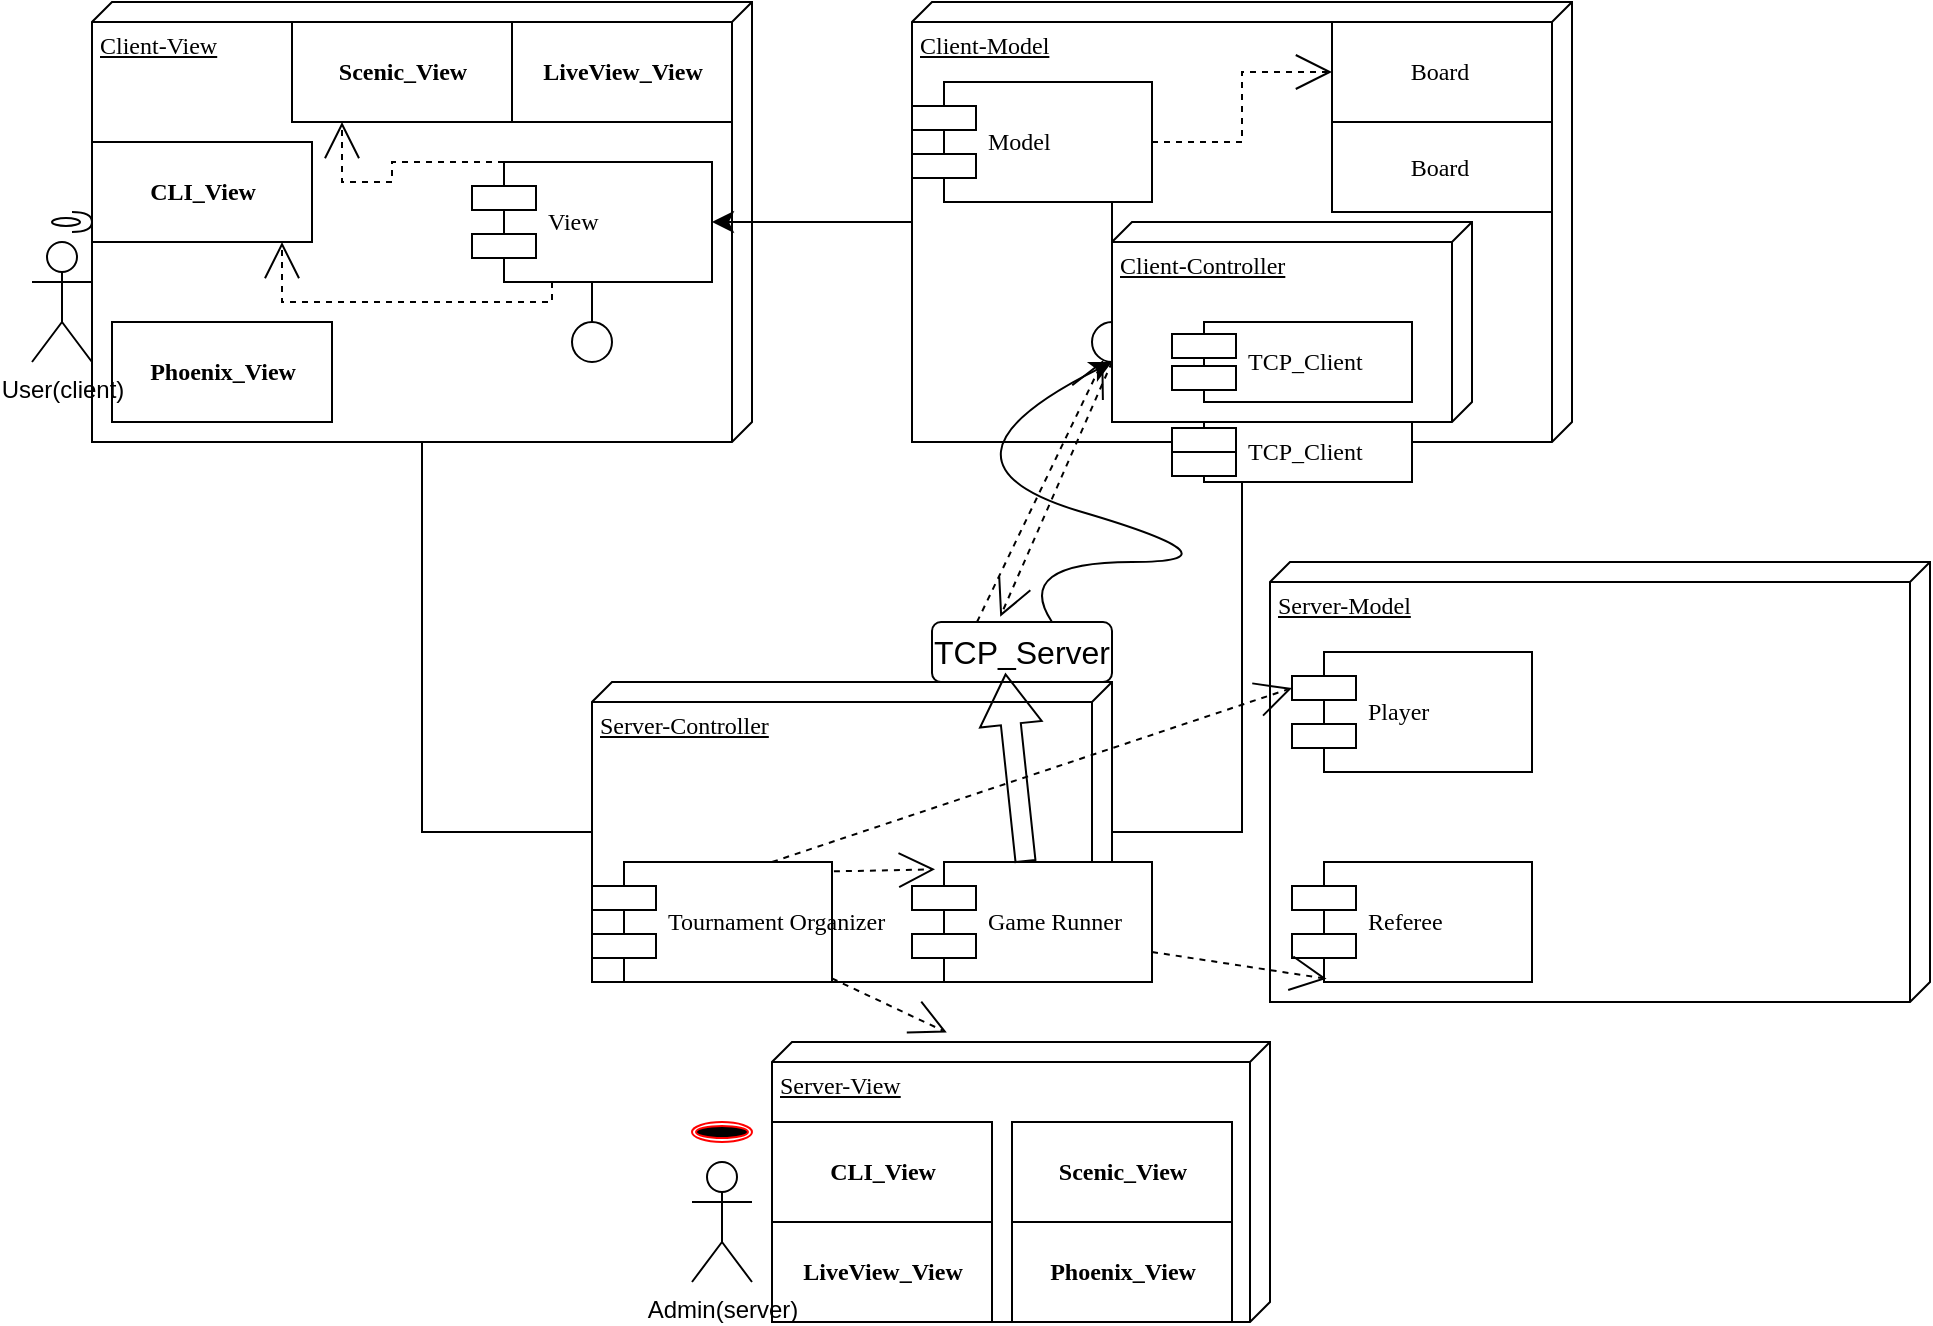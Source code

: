<mxfile version="21.1.0" type="github" pages="3">
  <diagram name="gchess_eventual_tcp" id="5f0bae14-7c28-e335-631c-24af17079c00">
    <mxGraphModel dx="1298" dy="513" grid="1" gridSize="10" guides="1" tooltips="1" connect="1" arrows="1" fold="1" page="1" pageScale="1" pageWidth="1100" pageHeight="850" background="none" math="0" shadow="0">
      <root>
        <mxCell id="0" />
        <mxCell id="1" parent="0" />
        <mxCell id="Jzxc5cEZgmX9n788ghIn-9" value="Server-Model" style="verticalAlign=top;align=left;spacingTop=8;spacingLeft=2;spacingRight=12;shape=cube;size=10;direction=south;fontStyle=4;html=1;rounded=0;shadow=0;comic=0;labelBackgroundColor=none;strokeWidth=1;fontFamily=Verdana;fontSize=12" parent="1" vertex="1">
          <mxGeometry x="709" y="350" width="330" height="220" as="geometry" />
        </mxCell>
        <mxCell id="39150e848f15840c-1" value="Client-View" style="verticalAlign=top;align=left;spacingTop=8;spacingLeft=2;spacingRight=12;shape=cube;size=10;direction=south;fontStyle=4;html=1;rounded=0;shadow=0;comic=0;labelBackgroundColor=none;strokeWidth=1;fontFamily=Verdana;fontSize=12" parent="1" vertex="1">
          <mxGeometry x="120" y="70" width="330" height="220" as="geometry" />
        </mxCell>
        <mxCell id="Jzxc5cEZgmX9n788ghIn-4" value="" style="edgeStyle=none;curved=1;rounded=0;orthogonalLoop=1;jettySize=auto;html=1;fontSize=12;startSize=8;endSize=8;" parent="1" source="39150e848f15840c-2" target="39150e848f15840c-5" edge="1">
          <mxGeometry relative="1" as="geometry" />
        </mxCell>
        <mxCell id="39150e848f15840c-2" value="Client-Model" style="verticalAlign=top;align=left;spacingTop=8;spacingLeft=2;spacingRight=12;shape=cube;size=10;direction=south;fontStyle=4;html=1;rounded=0;shadow=0;comic=0;labelBackgroundColor=none;strokeWidth=1;fontFamily=Verdana;fontSize=12" parent="1" vertex="1">
          <mxGeometry x="530" y="70" width="330" height="220" as="geometry" />
        </mxCell>
        <mxCell id="39150e848f15840c-3" value="Server-Controller" style="verticalAlign=top;align=left;spacingTop=8;spacingLeft=2;spacingRight=12;shape=cube;size=10;direction=south;fontStyle=4;html=1;rounded=0;shadow=0;comic=0;labelBackgroundColor=none;strokeWidth=1;fontFamily=Verdana;fontSize=12" parent="1" vertex="1">
          <mxGeometry x="370" y="410" width="260" height="150" as="geometry" />
        </mxCell>
        <mxCell id="39150e848f15840c-4" value="&lt;b&gt;CLI_View&lt;/b&gt;" style="html=1;rounded=0;shadow=0;comic=0;labelBackgroundColor=none;strokeWidth=1;fontFamily=Verdana;fontSize=12;align=center;" parent="1" vertex="1">
          <mxGeometry x="120" y="140" width="110" height="50" as="geometry" />
        </mxCell>
        <mxCell id="39150e848f15840c-5" value="View" style="shape=component;align=left;spacingLeft=36;rounded=0;shadow=0;comic=0;labelBackgroundColor=none;strokeWidth=1;fontFamily=Verdana;fontSize=12;html=1;" parent="1" vertex="1">
          <mxGeometry x="310" y="150" width="120" height="60" as="geometry" />
        </mxCell>
        <mxCell id="39150e848f15840c-6" value="" style="ellipse;whiteSpace=wrap;html=1;rounded=0;shadow=0;comic=0;labelBackgroundColor=none;strokeWidth=1;fontFamily=Verdana;fontSize=12;align=center;" parent="1" vertex="1">
          <mxGeometry x="360" y="230" width="20" height="20" as="geometry" />
        </mxCell>
        <mxCell id="39150e848f15840c-7" value="Model" style="shape=component;align=left;spacingLeft=36;rounded=0;shadow=0;comic=0;labelBackgroundColor=none;strokeWidth=1;fontFamily=Verdana;fontSize=12;html=1;" parent="1" vertex="1">
          <mxGeometry x="530" y="110" width="120" height="60" as="geometry" />
        </mxCell>
        <mxCell id="39150e848f15840c-8" value="Board&lt;span style=&quot;white-space: pre;&quot;&gt; &lt;/span&gt;" style="html=1;rounded=0;shadow=0;comic=0;labelBackgroundColor=none;strokeWidth=1;fontFamily=Verdana;fontSize=12;align=center;" parent="1" vertex="1">
          <mxGeometry x="740" y="80" width="110" height="50" as="geometry" />
        </mxCell>
        <mxCell id="39150e848f15840c-9" value="" style="ellipse;whiteSpace=wrap;html=1;rounded=0;shadow=0;comic=0;labelBackgroundColor=none;strokeWidth=1;fontFamily=Verdana;fontSize=12;align=center;" parent="1" vertex="1">
          <mxGeometry x="620" y="230" width="20" height="20" as="geometry" />
        </mxCell>
        <mxCell id="39150e848f15840c-11" style="edgeStyle=none;rounded=0;html=1;dashed=1;labelBackgroundColor=none;startArrow=none;startFill=0;startSize=8;endArrow=open;endFill=0;endSize=16;fontFamily=Verdana;fontSize=12;entryX=-0.034;entryY=0.649;entryDx=0;entryDy=0;entryPerimeter=0;" parent="1" source="39150e848f15840c-10" target="Jzxc5cEZgmX9n788ghIn-14" edge="1">
          <mxGeometry relative="1" as="geometry" />
        </mxCell>
        <mxCell id="39150e848f15840c-12" style="edgeStyle=none;rounded=0;html=1;dashed=1;labelBackgroundColor=none;startArrow=none;startFill=0;startSize=8;endArrow=open;endFill=0;endSize=16;fontFamily=Verdana;fontSize=12;exitX=0.25;exitY=0;exitDx=0;exitDy=0;" parent="1" source="Jzxc5cEZgmX9n788ghIn-10" target="39150e848f15840c-9" edge="1">
          <mxGeometry relative="1" as="geometry" />
        </mxCell>
        <mxCell id="39150e848f15840c-13" style="edgeStyle=elbowEdgeStyle;rounded=0;html=1;labelBackgroundColor=none;startArrow=none;startFill=0;startSize=8;endArrow=none;endFill=0;endSize=16;fontFamily=Verdana;fontSize=12;" parent="1" source="39150e848f15840c-9" target="39150e848f15840c-7" edge="1">
          <mxGeometry relative="1" as="geometry" />
        </mxCell>
        <mxCell id="39150e848f15840c-14" style="edgeStyle=elbowEdgeStyle;rounded=0;html=1;labelBackgroundColor=none;startArrow=none;startFill=0;startSize=8;endArrow=none;endFill=0;endSize=16;fontFamily=Verdana;fontSize=12;" parent="1" source="39150e848f15840c-6" target="39150e848f15840c-5" edge="1">
          <mxGeometry relative="1" as="geometry" />
        </mxCell>
        <mxCell id="39150e848f15840c-15" style="edgeStyle=orthogonalEdgeStyle;rounded=0;html=1;labelBackgroundColor=none;startArrow=none;startFill=0;startSize=8;endArrow=open;endFill=0;endSize=16;fontFamily=Verdana;fontSize=12;dashed=1;" parent="1" source="39150e848f15840c-5" target="39150e848f15840c-4" edge="1">
          <mxGeometry relative="1" as="geometry">
            <Array as="points">
              <mxPoint x="350" y="220" />
              <mxPoint x="215" y="220" />
            </Array>
          </mxGeometry>
        </mxCell>
        <mxCell id="39150e848f15840c-16" style="edgeStyle=orthogonalEdgeStyle;rounded=0;html=1;dashed=1;labelBackgroundColor=none;startArrow=none;startFill=0;startSize=8;endArrow=open;endFill=0;endSize=16;fontFamily=Verdana;fontSize=12;" parent="1" source="39150e848f15840c-7" target="39150e848f15840c-8" edge="1">
          <mxGeometry relative="1" as="geometry" />
        </mxCell>
        <mxCell id="39150e848f15840c-17" style="edgeStyle=orthogonalEdgeStyle;rounded=0;html=1;labelBackgroundColor=none;startArrow=none;startFill=0;startSize=8;endArrow=none;endFill=0;endSize=16;fontFamily=Verdana;fontSize=12;" parent="1" source="R1NMKCMqHLLnGD4xA51p-15" target="39150e848f15840c-2" edge="1">
          <mxGeometry relative="1" as="geometry">
            <Array as="points" />
          </mxGeometry>
        </mxCell>
        <mxCell id="39150e848f15840c-18" style="edgeStyle=orthogonalEdgeStyle;rounded=0;html=1;labelBackgroundColor=none;startArrow=none;startFill=0;startSize=8;endArrow=none;endFill=0;endSize=16;fontFamily=Verdana;fontSize=12;" parent="1" source="39150e848f15840c-3" target="39150e848f15840c-1" edge="1">
          <mxGeometry relative="1" as="geometry">
            <Array as="points">
              <mxPoint x="285" y="485" />
            </Array>
          </mxGeometry>
        </mxCell>
        <mxCell id="Jzxc5cEZgmX9n788ghIn-1" value="&lt;b&gt;Phoenix_View&lt;/b&gt;" style="html=1;rounded=0;shadow=0;comic=0;labelBackgroundColor=none;strokeWidth=1;fontFamily=Verdana;fontSize=12;align=center;" parent="1" vertex="1">
          <mxGeometry x="130" y="230" width="110" height="50" as="geometry" />
        </mxCell>
        <mxCell id="Jzxc5cEZgmX9n788ghIn-2" value="&lt;b&gt;Scenic_View&lt;/b&gt;" style="html=1;rounded=0;shadow=0;comic=0;labelBackgroundColor=none;strokeWidth=1;fontFamily=Verdana;fontSize=12;align=center;" parent="1" vertex="1">
          <mxGeometry x="220" y="80" width="110" height="50" as="geometry" />
        </mxCell>
        <mxCell id="Jzxc5cEZgmX9n788ghIn-3" value="&lt;b&gt;LiveView_View&lt;/b&gt;" style="html=1;rounded=0;shadow=0;comic=0;labelBackgroundColor=none;strokeWidth=1;fontFamily=Verdana;fontSize=12;align=center;" parent="1" vertex="1">
          <mxGeometry x="330" y="80" width="110" height="50" as="geometry" />
        </mxCell>
        <mxCell id="Jzxc5cEZgmX9n788ghIn-5" value="Game Runner" style="shape=component;align=left;spacingLeft=36;rounded=0;shadow=0;comic=0;labelBackgroundColor=none;strokeWidth=1;fontFamily=Verdana;fontSize=12;html=1;" parent="1" vertex="1">
          <mxGeometry x="530" y="500" width="120" height="60" as="geometry" />
        </mxCell>
        <mxCell id="39150e848f15840c-10" value="Tournament Organizer" style="shape=component;align=left;spacingLeft=36;rounded=0;shadow=0;comic=0;labelBackgroundColor=none;strokeWidth=1;fontFamily=Verdana;fontSize=12;html=1;" parent="1" vertex="1">
          <mxGeometry x="370" y="500" width="120" height="60" as="geometry" />
        </mxCell>
        <mxCell id="Jzxc5cEZgmX9n788ghIn-6" value="Referee" style="shape=component;align=left;spacingLeft=36;rounded=0;shadow=0;comic=0;labelBackgroundColor=none;strokeWidth=1;fontFamily=Verdana;fontSize=12;html=1;" parent="1" vertex="1">
          <mxGeometry x="720" y="500" width="120" height="60" as="geometry" />
        </mxCell>
        <mxCell id="Jzxc5cEZgmX9n788ghIn-7" style="edgeStyle=none;rounded=0;html=1;dashed=1;labelBackgroundColor=none;startArrow=none;startFill=0;startSize=8;endArrow=open;endFill=0;endSize=16;fontFamily=Verdana;fontSize=12;entryX=0.144;entryY=0.973;entryDx=0;entryDy=0;entryPerimeter=0;exitX=1;exitY=0.75;exitDx=0;exitDy=0;" parent="1" source="Jzxc5cEZgmX9n788ghIn-5" target="Jzxc5cEZgmX9n788ghIn-6" edge="1">
          <mxGeometry relative="1" as="geometry">
            <mxPoint x="550" y="420" as="sourcePoint" />
            <mxPoint x="635" y="259" as="targetPoint" />
          </mxGeometry>
        </mxCell>
        <mxCell id="Jzxc5cEZgmX9n788ghIn-8" style="edgeStyle=none;rounded=0;html=1;dashed=1;labelBackgroundColor=none;startArrow=none;startFill=0;startSize=8;endArrow=open;endFill=0;endSize=16;fontFamily=Verdana;fontSize=12;entryX=0.096;entryY=0.061;entryDx=0;entryDy=0;entryPerimeter=0;exitX=1.008;exitY=0.078;exitDx=0;exitDy=0;exitPerimeter=0;" parent="1" source="39150e848f15840c-10" target="Jzxc5cEZgmX9n788ghIn-5" edge="1">
          <mxGeometry relative="1" as="geometry">
            <mxPoint x="660" y="555" as="sourcePoint" />
            <mxPoint x="851" y="530" as="targetPoint" />
          </mxGeometry>
        </mxCell>
        <mxCell id="Jzxc5cEZgmX9n788ghIn-10" value="TCP_Server" style="rounded=1;whiteSpace=wrap;html=1;fontSize=16;" parent="1" vertex="1">
          <mxGeometry x="540" y="380" width="90" height="30" as="geometry" />
        </mxCell>
        <mxCell id="Jzxc5cEZgmX9n788ghIn-11" value="" style="shape=flexArrow;endArrow=classic;html=1;rounded=0;fontSize=12;startSize=8;endSize=8;curved=1;entryX=0.408;entryY=0.858;entryDx=0;entryDy=0;entryPerimeter=0;" parent="1" source="Jzxc5cEZgmX9n788ghIn-5" target="Jzxc5cEZgmX9n788ghIn-10" edge="1">
          <mxGeometry width="50" height="50" relative="1" as="geometry">
            <mxPoint x="530" y="350" as="sourcePoint" />
            <mxPoint x="580" y="470" as="targetPoint" />
          </mxGeometry>
        </mxCell>
        <mxCell id="Jzxc5cEZgmX9n788ghIn-12" value="" style="curved=1;endArrow=classic;html=1;rounded=0;fontSize=12;startSize=8;endSize=8;" parent="1" edge="1">
          <mxGeometry width="50" height="50" relative="1" as="geometry">
            <mxPoint x="600" y="380" as="sourcePoint" />
            <mxPoint x="630" y="250" as="targetPoint" />
            <Array as="points">
              <mxPoint x="580" y="350" />
              <mxPoint x="700" y="350" />
              <mxPoint x="530" y="300" />
            </Array>
          </mxGeometry>
        </mxCell>
        <mxCell id="Jzxc5cEZgmX9n788ghIn-13" style="edgeStyle=none;rounded=0;html=1;dashed=1;labelBackgroundColor=none;startArrow=none;startFill=0;startSize=8;endArrow=open;endFill=0;endSize=16;fontFamily=Verdana;fontSize=12;entryX=0.379;entryY=-0.089;entryDx=0;entryDy=0;entryPerimeter=0;exitX=0.5;exitY=1;exitDx=0;exitDy=0;" parent="1" source="39150e848f15840c-9" target="Jzxc5cEZgmX9n788ghIn-10" edge="1">
          <mxGeometry relative="1" as="geometry">
            <mxPoint x="550" y="420" as="sourcePoint" />
            <mxPoint x="635" y="259" as="targetPoint" />
          </mxGeometry>
        </mxCell>
        <mxCell id="Jzxc5cEZgmX9n788ghIn-14" value="Server-View" style="verticalAlign=top;align=left;spacingTop=8;spacingLeft=2;spacingRight=12;shape=cube;size=10;direction=south;fontStyle=4;html=1;rounded=0;shadow=0;comic=0;labelBackgroundColor=none;strokeWidth=1;fontFamily=Verdana;fontSize=12" parent="1" vertex="1">
          <mxGeometry x="460" y="590" width="249" height="140" as="geometry" />
        </mxCell>
        <mxCell id="Jzxc5cEZgmX9n788ghIn-15" style="edgeStyle=orthogonalEdgeStyle;rounded=0;html=1;labelBackgroundColor=none;startArrow=none;startFill=0;startSize=8;endArrow=open;endFill=0;endSize=16;fontFamily=Verdana;fontSize=12;dashed=1;" parent="1" edge="1">
          <mxGeometry relative="1" as="geometry">
            <Array as="points">
              <mxPoint x="270" y="150" />
              <mxPoint x="270" y="160" />
              <mxPoint x="245" y="160" />
            </Array>
            <mxPoint x="380" y="150" as="sourcePoint" />
            <mxPoint x="245" y="130" as="targetPoint" />
          </mxGeometry>
        </mxCell>
        <mxCell id="Jzxc5cEZgmX9n788ghIn-16" value="&lt;b&gt;CLI_View&lt;/b&gt;" style="html=1;rounded=0;shadow=0;comic=0;labelBackgroundColor=none;strokeWidth=1;fontFamily=Verdana;fontSize=12;align=center;" parent="1" vertex="1">
          <mxGeometry x="460" y="630" width="110" height="50" as="geometry" />
        </mxCell>
        <mxCell id="Jzxc5cEZgmX9n788ghIn-17" value="&lt;b&gt;LiveView_View&lt;/b&gt;" style="html=1;rounded=0;shadow=0;comic=0;labelBackgroundColor=none;strokeWidth=1;fontFamily=Verdana;fontSize=12;align=center;" parent="1" vertex="1">
          <mxGeometry x="460" y="680" width="110" height="50" as="geometry" />
        </mxCell>
        <mxCell id="Jzxc5cEZgmX9n788ghIn-18" value="&lt;b&gt;Phoenix_View&lt;/b&gt;" style="html=1;rounded=0;shadow=0;comic=0;labelBackgroundColor=none;strokeWidth=1;fontFamily=Verdana;fontSize=12;align=center;" parent="1" vertex="1">
          <mxGeometry x="580" y="680" width="110" height="50" as="geometry" />
        </mxCell>
        <mxCell id="Jzxc5cEZgmX9n788ghIn-19" value="&lt;b&gt;Scenic_View&lt;/b&gt;" style="html=1;rounded=0;shadow=0;comic=0;labelBackgroundColor=none;strokeWidth=1;fontFamily=Verdana;fontSize=12;align=center;" parent="1" vertex="1">
          <mxGeometry x="580" y="630" width="110" height="50" as="geometry" />
        </mxCell>
        <mxCell id="R1NMKCMqHLLnGD4xA51p-2" value="Client-Controller" style="verticalAlign=top;align=left;spacingTop=8;spacingLeft=2;spacingRight=12;shape=cube;size=10;direction=south;fontStyle=4;html=1;rounded=0;shadow=0;comic=0;labelBackgroundColor=none;strokeWidth=1;fontFamily=Verdana;fontSize=12" vertex="1" parent="1">
          <mxGeometry x="630" y="180" width="180" height="100" as="geometry" />
        </mxCell>
        <mxCell id="R1NMKCMqHLLnGD4xA51p-3" value="User(client)" style="shape=umlActor;verticalLabelPosition=bottom;verticalAlign=top;html=1;outlineConnect=0;" vertex="1" parent="1">
          <mxGeometry x="90" y="190" width="30" height="60" as="geometry" />
        </mxCell>
        <mxCell id="R1NMKCMqHLLnGD4xA51p-4" value="Admin(server)" style="shape=umlActor;verticalLabelPosition=bottom;verticalAlign=top;html=1;outlineConnect=0;" vertex="1" parent="1">
          <mxGeometry x="420" y="650" width="30" height="60" as="geometry" />
        </mxCell>
        <mxCell id="R1NMKCMqHLLnGD4xA51p-10" value="" style="ellipse;html=1;shape=endState;fillColor=#000000;strokeColor=#ff0000;" vertex="1" parent="1">
          <mxGeometry x="420" y="630" width="30" height="10" as="geometry" />
        </mxCell>
        <mxCell id="R1NMKCMqHLLnGD4xA51p-11" value="" style="shape=providedRequiredInterface;html=1;verticalLabelPosition=bottom;sketch=0;" vertex="1" parent="1">
          <mxGeometry x="100" y="175" width="20" height="10" as="geometry" />
        </mxCell>
        <mxCell id="R1NMKCMqHLLnGD4xA51p-12" value="Board&lt;span style=&quot;white-space: pre;&quot;&gt; &lt;/span&gt;" style="html=1;rounded=0;shadow=0;comic=0;labelBackgroundColor=none;strokeWidth=1;fontFamily=Verdana;fontSize=12;align=center;" vertex="1" parent="1">
          <mxGeometry x="740" y="130" width="110" height="45" as="geometry" />
        </mxCell>
        <mxCell id="R1NMKCMqHLLnGD4xA51p-13" value="Player" style="shape=component;align=left;spacingLeft=36;rounded=0;shadow=0;comic=0;labelBackgroundColor=none;strokeWidth=1;fontFamily=Verdana;fontSize=12;html=1;" vertex="1" parent="1">
          <mxGeometry x="720" y="395" width="120" height="60" as="geometry" />
        </mxCell>
        <mxCell id="R1NMKCMqHLLnGD4xA51p-14" style="edgeStyle=none;rounded=0;html=1;dashed=1;labelBackgroundColor=none;startArrow=none;startFill=0;startSize=8;endArrow=open;endFill=0;endSize=16;fontFamily=Verdana;fontSize=12;entryX=0;entryY=0.3;entryDx=0;entryDy=0;exitX=0.75;exitY=0;exitDx=0;exitDy=0;" edge="1" parent="1" source="39150e848f15840c-10" target="R1NMKCMqHLLnGD4xA51p-13">
          <mxGeometry relative="1" as="geometry">
            <mxPoint x="501" y="515" as="sourcePoint" />
            <mxPoint x="552" y="514" as="targetPoint" />
          </mxGeometry>
        </mxCell>
        <mxCell id="R1NMKCMqHLLnGD4xA51p-16" value="" style="edgeStyle=orthogonalEdgeStyle;rounded=0;html=1;labelBackgroundColor=none;startArrow=none;startFill=0;startSize=8;endArrow=none;endFill=0;endSize=16;fontFamily=Verdana;fontSize=12;" edge="1" parent="1" source="39150e848f15840c-3" target="R1NMKCMqHLLnGD4xA51p-15">
          <mxGeometry relative="1" as="geometry">
            <Array as="points">
              <mxPoint x="695" y="485" />
            </Array>
            <mxPoint x="630" y="485" as="sourcePoint" />
            <mxPoint x="695" y="290" as="targetPoint" />
          </mxGeometry>
        </mxCell>
        <mxCell id="R1NMKCMqHLLnGD4xA51p-15" value="TCP_Client" style="shape=component;align=left;spacingLeft=36;rounded=0;shadow=0;comic=0;labelBackgroundColor=none;strokeWidth=1;fontFamily=Verdana;fontSize=12;html=1;" vertex="1" parent="1">
          <mxGeometry x="660" y="280" width="120" height="30" as="geometry" />
        </mxCell>
        <mxCell id="R1NMKCMqHLLnGD4xA51p-17" value="TCP_Client" style="shape=component;align=left;spacingLeft=36;rounded=0;shadow=0;comic=0;labelBackgroundColor=none;strokeWidth=1;fontFamily=Verdana;fontSize=12;html=1;" vertex="1" parent="1">
          <mxGeometry x="660" y="230" width="120" height="40" as="geometry" />
        </mxCell>
      </root>
    </mxGraphModel>
  </diagram>
  <diagram name="gchess_eventual_monolith" id="CUPhLtsAMn9_bUERVagt">
    <mxGraphModel dx="714" dy="282" grid="1" gridSize="10" guides="1" tooltips="1" connect="1" arrows="1" fold="1" page="1" pageScale="1" pageWidth="1100" pageHeight="850" background="none" math="0" shadow="0">
      <root>
        <mxCell id="uJChI2P5ZxuK7quzofZG-0" />
        <mxCell id="uJChI2P5ZxuK7quzofZG-1" parent="uJChI2P5ZxuK7quzofZG-0" />
        <mxCell id="uJChI2P5ZxuK7quzofZG-2" value="Server-Model" style="verticalAlign=top;align=left;spacingTop=8;spacingLeft=2;spacingRight=12;shape=cube;size=10;direction=south;fontStyle=4;html=1;rounded=0;shadow=0;comic=0;labelBackgroundColor=none;strokeWidth=1;fontFamily=Verdana;fontSize=12" vertex="1" parent="uJChI2P5ZxuK7quzofZG-1">
          <mxGeometry x="709" y="350" width="330" height="220" as="geometry" />
        </mxCell>
        <mxCell id="uJChI2P5ZxuK7quzofZG-3" value="Client-View" style="verticalAlign=top;align=left;spacingTop=8;spacingLeft=2;spacingRight=12;shape=cube;size=10;direction=south;fontStyle=4;html=1;rounded=0;shadow=0;comic=0;labelBackgroundColor=none;strokeWidth=1;fontFamily=Verdana;fontSize=12" vertex="1" parent="uJChI2P5ZxuK7quzofZG-1">
          <mxGeometry x="120" y="70" width="330" height="220" as="geometry" />
        </mxCell>
        <mxCell id="uJChI2P5ZxuK7quzofZG-4" value="" style="edgeStyle=none;curved=1;rounded=0;orthogonalLoop=1;jettySize=auto;html=1;fontSize=12;startSize=8;endSize=8;" edge="1" parent="uJChI2P5ZxuK7quzofZG-1" source="uJChI2P5ZxuK7quzofZG-5" target="uJChI2P5ZxuK7quzofZG-8">
          <mxGeometry relative="1" as="geometry" />
        </mxCell>
        <mxCell id="uJChI2P5ZxuK7quzofZG-5" value="Client-Model" style="verticalAlign=top;align=left;spacingTop=8;spacingLeft=2;spacingRight=12;shape=cube;size=10;direction=south;fontStyle=4;html=1;rounded=0;shadow=0;comic=0;labelBackgroundColor=none;strokeWidth=1;fontFamily=Verdana;fontSize=12" vertex="1" parent="uJChI2P5ZxuK7quzofZG-1">
          <mxGeometry x="530" y="70" width="330" height="220" as="geometry" />
        </mxCell>
        <mxCell id="uJChI2P5ZxuK7quzofZG-6" value="Server-Controller" style="verticalAlign=top;align=left;spacingTop=8;spacingLeft=2;spacingRight=12;shape=cube;size=10;direction=south;fontStyle=4;html=1;rounded=0;shadow=0;comic=0;labelBackgroundColor=none;strokeWidth=1;fontFamily=Verdana;fontSize=12" vertex="1" parent="uJChI2P5ZxuK7quzofZG-1">
          <mxGeometry x="370" y="410" width="260" height="150" as="geometry" />
        </mxCell>
        <mxCell id="uJChI2P5ZxuK7quzofZG-7" value="&lt;b&gt;CLI_View&lt;/b&gt;" style="html=1;rounded=0;shadow=0;comic=0;labelBackgroundColor=none;strokeWidth=1;fontFamily=Verdana;fontSize=12;align=center;" vertex="1" parent="uJChI2P5ZxuK7quzofZG-1">
          <mxGeometry x="120" y="140" width="110" height="50" as="geometry" />
        </mxCell>
        <mxCell id="uJChI2P5ZxuK7quzofZG-8" value="View" style="shape=component;align=left;spacingLeft=36;rounded=0;shadow=0;comic=0;labelBackgroundColor=none;strokeWidth=1;fontFamily=Verdana;fontSize=12;html=1;" vertex="1" parent="uJChI2P5ZxuK7quzofZG-1">
          <mxGeometry x="310" y="150" width="120" height="60" as="geometry" />
        </mxCell>
        <mxCell id="uJChI2P5ZxuK7quzofZG-9" value="" style="ellipse;whiteSpace=wrap;html=1;rounded=0;shadow=0;comic=0;labelBackgroundColor=none;strokeWidth=1;fontFamily=Verdana;fontSize=12;align=center;" vertex="1" parent="uJChI2P5ZxuK7quzofZG-1">
          <mxGeometry x="360" y="230" width="20" height="20" as="geometry" />
        </mxCell>
        <mxCell id="uJChI2P5ZxuK7quzofZG-10" value="Model" style="shape=component;align=left;spacingLeft=36;rounded=0;shadow=0;comic=0;labelBackgroundColor=none;strokeWidth=1;fontFamily=Verdana;fontSize=12;html=1;" vertex="1" parent="uJChI2P5ZxuK7quzofZG-1">
          <mxGeometry x="530" y="110" width="120" height="60" as="geometry" />
        </mxCell>
        <mxCell id="uJChI2P5ZxuK7quzofZG-11" value="Board&lt;span style=&quot;white-space: pre;&quot;&gt; &lt;/span&gt;" style="html=1;rounded=0;shadow=0;comic=0;labelBackgroundColor=none;strokeWidth=1;fontFamily=Verdana;fontSize=12;align=center;" vertex="1" parent="uJChI2P5ZxuK7quzofZG-1">
          <mxGeometry x="740" y="80" width="110" height="50" as="geometry" />
        </mxCell>
        <mxCell id="uJChI2P5ZxuK7quzofZG-12" value="" style="ellipse;whiteSpace=wrap;html=1;rounded=0;shadow=0;comic=0;labelBackgroundColor=none;strokeWidth=1;fontFamily=Verdana;fontSize=12;align=center;" vertex="1" parent="uJChI2P5ZxuK7quzofZG-1">
          <mxGeometry x="620" y="230" width="20" height="20" as="geometry" />
        </mxCell>
        <mxCell id="uJChI2P5ZxuK7quzofZG-13" style="edgeStyle=none;rounded=0;html=1;dashed=1;labelBackgroundColor=none;startArrow=none;startFill=0;startSize=8;endArrow=open;endFill=0;endSize=16;fontFamily=Verdana;fontSize=12;entryX=-0.034;entryY=0.649;entryDx=0;entryDy=0;entryPerimeter=0;" edge="1" parent="uJChI2P5ZxuK7quzofZG-1" source="uJChI2P5ZxuK7quzofZG-25" target="uJChI2P5ZxuK7quzofZG-33">
          <mxGeometry relative="1" as="geometry" />
        </mxCell>
        <mxCell id="uJChI2P5ZxuK7quzofZG-14" style="edgeStyle=none;rounded=0;html=1;dashed=1;labelBackgroundColor=none;startArrow=none;startFill=0;startSize=8;endArrow=open;endFill=0;endSize=16;fontFamily=Verdana;fontSize=12;exitX=0.25;exitY=0;exitDx=0;exitDy=0;" edge="1" parent="uJChI2P5ZxuK7quzofZG-1" source="uJChI2P5ZxuK7quzofZG-29" target="uJChI2P5ZxuK7quzofZG-12">
          <mxGeometry relative="1" as="geometry" />
        </mxCell>
        <mxCell id="uJChI2P5ZxuK7quzofZG-15" style="edgeStyle=elbowEdgeStyle;rounded=0;html=1;labelBackgroundColor=none;startArrow=none;startFill=0;startSize=8;endArrow=none;endFill=0;endSize=16;fontFamily=Verdana;fontSize=12;" edge="1" parent="uJChI2P5ZxuK7quzofZG-1" source="uJChI2P5ZxuK7quzofZG-12" target="uJChI2P5ZxuK7quzofZG-10">
          <mxGeometry relative="1" as="geometry" />
        </mxCell>
        <mxCell id="uJChI2P5ZxuK7quzofZG-16" style="edgeStyle=elbowEdgeStyle;rounded=0;html=1;labelBackgroundColor=none;startArrow=none;startFill=0;startSize=8;endArrow=none;endFill=0;endSize=16;fontFamily=Verdana;fontSize=12;" edge="1" parent="uJChI2P5ZxuK7quzofZG-1" source="uJChI2P5ZxuK7quzofZG-9" target="uJChI2P5ZxuK7quzofZG-8">
          <mxGeometry relative="1" as="geometry" />
        </mxCell>
        <mxCell id="uJChI2P5ZxuK7quzofZG-17" style="edgeStyle=orthogonalEdgeStyle;rounded=0;html=1;labelBackgroundColor=none;startArrow=none;startFill=0;startSize=8;endArrow=open;endFill=0;endSize=16;fontFamily=Verdana;fontSize=12;dashed=1;" edge="1" parent="uJChI2P5ZxuK7quzofZG-1" source="uJChI2P5ZxuK7quzofZG-8" target="uJChI2P5ZxuK7quzofZG-7">
          <mxGeometry relative="1" as="geometry">
            <Array as="points">
              <mxPoint x="350" y="220" />
              <mxPoint x="215" y="220" />
            </Array>
          </mxGeometry>
        </mxCell>
        <mxCell id="uJChI2P5ZxuK7quzofZG-18" style="edgeStyle=orthogonalEdgeStyle;rounded=0;html=1;dashed=1;labelBackgroundColor=none;startArrow=none;startFill=0;startSize=8;endArrow=open;endFill=0;endSize=16;fontFamily=Verdana;fontSize=12;" edge="1" parent="uJChI2P5ZxuK7quzofZG-1" source="uJChI2P5ZxuK7quzofZG-10" target="uJChI2P5ZxuK7quzofZG-11">
          <mxGeometry relative="1" as="geometry" />
        </mxCell>
        <mxCell id="uJChI2P5ZxuK7quzofZG-19" style="edgeStyle=orthogonalEdgeStyle;rounded=0;html=1;labelBackgroundColor=none;startArrow=none;startFill=0;startSize=8;endArrow=none;endFill=0;endSize=16;fontFamily=Verdana;fontSize=12;" edge="1" parent="uJChI2P5ZxuK7quzofZG-1" source="uJChI2P5ZxuK7quzofZG-48" target="uJChI2P5ZxuK7quzofZG-5">
          <mxGeometry relative="1" as="geometry">
            <Array as="points" />
          </mxGeometry>
        </mxCell>
        <mxCell id="uJChI2P5ZxuK7quzofZG-20" style="edgeStyle=orthogonalEdgeStyle;rounded=0;html=1;labelBackgroundColor=none;startArrow=none;startFill=0;startSize=8;endArrow=none;endFill=0;endSize=16;fontFamily=Verdana;fontSize=12;" edge="1" parent="uJChI2P5ZxuK7quzofZG-1" source="uJChI2P5ZxuK7quzofZG-6" target="uJChI2P5ZxuK7quzofZG-3">
          <mxGeometry relative="1" as="geometry">
            <Array as="points">
              <mxPoint x="285" y="485" />
            </Array>
          </mxGeometry>
        </mxCell>
        <mxCell id="uJChI2P5ZxuK7quzofZG-21" value="&lt;b&gt;Phoenix_View&lt;/b&gt;" style="html=1;rounded=0;shadow=0;comic=0;labelBackgroundColor=none;strokeWidth=1;fontFamily=Verdana;fontSize=12;align=center;" vertex="1" parent="uJChI2P5ZxuK7quzofZG-1">
          <mxGeometry x="130" y="230" width="110" height="50" as="geometry" />
        </mxCell>
        <mxCell id="uJChI2P5ZxuK7quzofZG-22" value="&lt;b&gt;Scenic_View&lt;/b&gt;" style="html=1;rounded=0;shadow=0;comic=0;labelBackgroundColor=none;strokeWidth=1;fontFamily=Verdana;fontSize=12;align=center;" vertex="1" parent="uJChI2P5ZxuK7quzofZG-1">
          <mxGeometry x="220" y="80" width="110" height="50" as="geometry" />
        </mxCell>
        <mxCell id="uJChI2P5ZxuK7quzofZG-23" value="&lt;b&gt;LiveView_View&lt;/b&gt;" style="html=1;rounded=0;shadow=0;comic=0;labelBackgroundColor=none;strokeWidth=1;fontFamily=Verdana;fontSize=12;align=center;" vertex="1" parent="uJChI2P5ZxuK7quzofZG-1">
          <mxGeometry x="330" y="80" width="110" height="50" as="geometry" />
        </mxCell>
        <mxCell id="uJChI2P5ZxuK7quzofZG-24" value="Game Runner" style="shape=component;align=left;spacingLeft=36;rounded=0;shadow=0;comic=0;labelBackgroundColor=none;strokeWidth=1;fontFamily=Verdana;fontSize=12;html=1;" vertex="1" parent="uJChI2P5ZxuK7quzofZG-1">
          <mxGeometry x="530" y="500" width="120" height="60" as="geometry" />
        </mxCell>
        <mxCell id="uJChI2P5ZxuK7quzofZG-25" value="Tournament Organizer" style="shape=component;align=left;spacingLeft=36;rounded=0;shadow=0;comic=0;labelBackgroundColor=none;strokeWidth=1;fontFamily=Verdana;fontSize=12;html=1;" vertex="1" parent="uJChI2P5ZxuK7quzofZG-1">
          <mxGeometry x="370" y="500" width="120" height="60" as="geometry" />
        </mxCell>
        <mxCell id="uJChI2P5ZxuK7quzofZG-26" value="Referee" style="shape=component;align=left;spacingLeft=36;rounded=0;shadow=0;comic=0;labelBackgroundColor=none;strokeWidth=1;fontFamily=Verdana;fontSize=12;html=1;" vertex="1" parent="uJChI2P5ZxuK7quzofZG-1">
          <mxGeometry x="720" y="500" width="120" height="60" as="geometry" />
        </mxCell>
        <mxCell id="uJChI2P5ZxuK7quzofZG-27" style="edgeStyle=none;rounded=0;html=1;dashed=1;labelBackgroundColor=none;startArrow=none;startFill=0;startSize=8;endArrow=open;endFill=0;endSize=16;fontFamily=Verdana;fontSize=12;entryX=0.144;entryY=0.973;entryDx=0;entryDy=0;entryPerimeter=0;exitX=1;exitY=0.75;exitDx=0;exitDy=0;" edge="1" parent="uJChI2P5ZxuK7quzofZG-1" source="uJChI2P5ZxuK7quzofZG-24" target="uJChI2P5ZxuK7quzofZG-26">
          <mxGeometry relative="1" as="geometry">
            <mxPoint x="550" y="420" as="sourcePoint" />
            <mxPoint x="635" y="259" as="targetPoint" />
          </mxGeometry>
        </mxCell>
        <mxCell id="uJChI2P5ZxuK7quzofZG-28" style="edgeStyle=none;rounded=0;html=1;dashed=1;labelBackgroundColor=none;startArrow=none;startFill=0;startSize=8;endArrow=open;endFill=0;endSize=16;fontFamily=Verdana;fontSize=12;entryX=0.096;entryY=0.061;entryDx=0;entryDy=0;entryPerimeter=0;exitX=1.008;exitY=0.078;exitDx=0;exitDy=0;exitPerimeter=0;" edge="1" parent="uJChI2P5ZxuK7quzofZG-1" source="uJChI2P5ZxuK7quzofZG-25" target="uJChI2P5ZxuK7quzofZG-24">
          <mxGeometry relative="1" as="geometry">
            <mxPoint x="660" y="555" as="sourcePoint" />
            <mxPoint x="851" y="530" as="targetPoint" />
          </mxGeometry>
        </mxCell>
        <mxCell id="uJChI2P5ZxuK7quzofZG-29" value="TCP_Server" style="rounded=1;whiteSpace=wrap;html=1;fontSize=16;" vertex="1" parent="uJChI2P5ZxuK7quzofZG-1">
          <mxGeometry x="540" y="380" width="90" height="30" as="geometry" />
        </mxCell>
        <mxCell id="uJChI2P5ZxuK7quzofZG-30" value="" style="shape=flexArrow;endArrow=classic;html=1;rounded=0;fontSize=12;startSize=8;endSize=8;curved=1;entryX=0.408;entryY=0.858;entryDx=0;entryDy=0;entryPerimeter=0;" edge="1" parent="uJChI2P5ZxuK7quzofZG-1" source="uJChI2P5ZxuK7quzofZG-24" target="uJChI2P5ZxuK7quzofZG-29">
          <mxGeometry width="50" height="50" relative="1" as="geometry">
            <mxPoint x="530" y="350" as="sourcePoint" />
            <mxPoint x="580" y="470" as="targetPoint" />
          </mxGeometry>
        </mxCell>
        <mxCell id="uJChI2P5ZxuK7quzofZG-31" value="" style="curved=1;endArrow=classic;html=1;rounded=0;fontSize=12;startSize=8;endSize=8;" edge="1" parent="uJChI2P5ZxuK7quzofZG-1">
          <mxGeometry width="50" height="50" relative="1" as="geometry">
            <mxPoint x="600" y="380" as="sourcePoint" />
            <mxPoint x="630" y="250" as="targetPoint" />
            <Array as="points">
              <mxPoint x="580" y="350" />
              <mxPoint x="700" y="350" />
              <mxPoint x="530" y="300" />
            </Array>
          </mxGeometry>
        </mxCell>
        <mxCell id="uJChI2P5ZxuK7quzofZG-32" style="edgeStyle=none;rounded=0;html=1;dashed=1;labelBackgroundColor=none;startArrow=none;startFill=0;startSize=8;endArrow=open;endFill=0;endSize=16;fontFamily=Verdana;fontSize=12;entryX=0.379;entryY=-0.089;entryDx=0;entryDy=0;entryPerimeter=0;exitX=0.5;exitY=1;exitDx=0;exitDy=0;" edge="1" parent="uJChI2P5ZxuK7quzofZG-1" source="uJChI2P5ZxuK7quzofZG-12" target="uJChI2P5ZxuK7quzofZG-29">
          <mxGeometry relative="1" as="geometry">
            <mxPoint x="550" y="420" as="sourcePoint" />
            <mxPoint x="635" y="259" as="targetPoint" />
          </mxGeometry>
        </mxCell>
        <mxCell id="uJChI2P5ZxuK7quzofZG-33" value="Server-View" style="verticalAlign=top;align=left;spacingTop=8;spacingLeft=2;spacingRight=12;shape=cube;size=10;direction=south;fontStyle=4;html=1;rounded=0;shadow=0;comic=0;labelBackgroundColor=none;strokeWidth=1;fontFamily=Verdana;fontSize=12" vertex="1" parent="uJChI2P5ZxuK7quzofZG-1">
          <mxGeometry x="460" y="590" width="249" height="140" as="geometry" />
        </mxCell>
        <mxCell id="uJChI2P5ZxuK7quzofZG-34" style="edgeStyle=orthogonalEdgeStyle;rounded=0;html=1;labelBackgroundColor=none;startArrow=none;startFill=0;startSize=8;endArrow=open;endFill=0;endSize=16;fontFamily=Verdana;fontSize=12;dashed=1;" edge="1" parent="uJChI2P5ZxuK7quzofZG-1">
          <mxGeometry relative="1" as="geometry">
            <Array as="points">
              <mxPoint x="270" y="150" />
              <mxPoint x="270" y="160" />
              <mxPoint x="245" y="160" />
            </Array>
            <mxPoint x="380" y="150" as="sourcePoint" />
            <mxPoint x="245" y="130" as="targetPoint" />
          </mxGeometry>
        </mxCell>
        <mxCell id="uJChI2P5ZxuK7quzofZG-35" value="&lt;b&gt;CLI_View&lt;/b&gt;" style="html=1;rounded=0;shadow=0;comic=0;labelBackgroundColor=none;strokeWidth=1;fontFamily=Verdana;fontSize=12;align=center;" vertex="1" parent="uJChI2P5ZxuK7quzofZG-1">
          <mxGeometry x="460" y="630" width="110" height="50" as="geometry" />
        </mxCell>
        <mxCell id="uJChI2P5ZxuK7quzofZG-36" value="&lt;b&gt;LiveView_View&lt;/b&gt;" style="html=1;rounded=0;shadow=0;comic=0;labelBackgroundColor=none;strokeWidth=1;fontFamily=Verdana;fontSize=12;align=center;" vertex="1" parent="uJChI2P5ZxuK7quzofZG-1">
          <mxGeometry x="460" y="680" width="110" height="50" as="geometry" />
        </mxCell>
        <mxCell id="uJChI2P5ZxuK7quzofZG-37" value="&lt;b&gt;Phoenix_View&lt;/b&gt;" style="html=1;rounded=0;shadow=0;comic=0;labelBackgroundColor=none;strokeWidth=1;fontFamily=Verdana;fontSize=12;align=center;" vertex="1" parent="uJChI2P5ZxuK7quzofZG-1">
          <mxGeometry x="580" y="680" width="110" height="50" as="geometry" />
        </mxCell>
        <mxCell id="uJChI2P5ZxuK7quzofZG-38" value="&lt;b&gt;Scenic_View&lt;/b&gt;" style="html=1;rounded=0;shadow=0;comic=0;labelBackgroundColor=none;strokeWidth=1;fontFamily=Verdana;fontSize=12;align=center;" vertex="1" parent="uJChI2P5ZxuK7quzofZG-1">
          <mxGeometry x="580" y="630" width="110" height="50" as="geometry" />
        </mxCell>
        <mxCell id="uJChI2P5ZxuK7quzofZG-39" value="Client-Controller" style="verticalAlign=top;align=left;spacingTop=8;spacingLeft=2;spacingRight=12;shape=cube;size=10;direction=south;fontStyle=4;html=1;rounded=0;shadow=0;comic=0;labelBackgroundColor=none;strokeWidth=1;fontFamily=Verdana;fontSize=12" vertex="1" parent="uJChI2P5ZxuK7quzofZG-1">
          <mxGeometry x="630" y="180" width="180" height="100" as="geometry" />
        </mxCell>
        <mxCell id="uJChI2P5ZxuK7quzofZG-40" value="User(client)" style="shape=umlActor;verticalLabelPosition=bottom;verticalAlign=top;html=1;outlineConnect=0;" vertex="1" parent="uJChI2P5ZxuK7quzofZG-1">
          <mxGeometry x="90" y="190" width="30" height="60" as="geometry" />
        </mxCell>
        <mxCell id="uJChI2P5ZxuK7quzofZG-41" value="Admin(server)" style="shape=umlActor;verticalLabelPosition=bottom;verticalAlign=top;html=1;outlineConnect=0;" vertex="1" parent="uJChI2P5ZxuK7quzofZG-1">
          <mxGeometry x="420" y="650" width="30" height="60" as="geometry" />
        </mxCell>
        <mxCell id="uJChI2P5ZxuK7quzofZG-42" value="" style="ellipse;html=1;shape=endState;fillColor=#000000;strokeColor=#ff0000;" vertex="1" parent="uJChI2P5ZxuK7quzofZG-1">
          <mxGeometry x="420" y="630" width="30" height="10" as="geometry" />
        </mxCell>
        <mxCell id="uJChI2P5ZxuK7quzofZG-43" value="" style="shape=providedRequiredInterface;html=1;verticalLabelPosition=bottom;sketch=0;" vertex="1" parent="uJChI2P5ZxuK7quzofZG-1">
          <mxGeometry x="100" y="175" width="20" height="10" as="geometry" />
        </mxCell>
        <mxCell id="uJChI2P5ZxuK7quzofZG-44" value="Board&lt;span style=&quot;white-space: pre;&quot;&gt; &lt;/span&gt;" style="html=1;rounded=0;shadow=0;comic=0;labelBackgroundColor=none;strokeWidth=1;fontFamily=Verdana;fontSize=12;align=center;" vertex="1" parent="uJChI2P5ZxuK7quzofZG-1">
          <mxGeometry x="740" y="130" width="110" height="45" as="geometry" />
        </mxCell>
        <mxCell id="uJChI2P5ZxuK7quzofZG-45" value="Player" style="shape=component;align=left;spacingLeft=36;rounded=0;shadow=0;comic=0;labelBackgroundColor=none;strokeWidth=1;fontFamily=Verdana;fontSize=12;html=1;" vertex="1" parent="uJChI2P5ZxuK7quzofZG-1">
          <mxGeometry x="720" y="395" width="120" height="60" as="geometry" />
        </mxCell>
        <mxCell id="uJChI2P5ZxuK7quzofZG-46" style="edgeStyle=none;rounded=0;html=1;dashed=1;labelBackgroundColor=none;startArrow=none;startFill=0;startSize=8;endArrow=open;endFill=0;endSize=16;fontFamily=Verdana;fontSize=12;entryX=0;entryY=0.3;entryDx=0;entryDy=0;exitX=0.75;exitY=0;exitDx=0;exitDy=0;" edge="1" parent="uJChI2P5ZxuK7quzofZG-1" source="uJChI2P5ZxuK7quzofZG-25" target="uJChI2P5ZxuK7quzofZG-45">
          <mxGeometry relative="1" as="geometry">
            <mxPoint x="501" y="515" as="sourcePoint" />
            <mxPoint x="552" y="514" as="targetPoint" />
          </mxGeometry>
        </mxCell>
        <mxCell id="uJChI2P5ZxuK7quzofZG-47" value="" style="edgeStyle=orthogonalEdgeStyle;rounded=0;html=1;labelBackgroundColor=none;startArrow=none;startFill=0;startSize=8;endArrow=none;endFill=0;endSize=16;fontFamily=Verdana;fontSize=12;" edge="1" parent="uJChI2P5ZxuK7quzofZG-1" source="uJChI2P5ZxuK7quzofZG-6" target="uJChI2P5ZxuK7quzofZG-48">
          <mxGeometry relative="1" as="geometry">
            <Array as="points">
              <mxPoint x="695" y="485" />
            </Array>
            <mxPoint x="630" y="485" as="sourcePoint" />
            <mxPoint x="695" y="290" as="targetPoint" />
          </mxGeometry>
        </mxCell>
        <mxCell id="uJChI2P5ZxuK7quzofZG-48" value="TCP_Client" style="shape=component;align=left;spacingLeft=36;rounded=0;shadow=0;comic=0;labelBackgroundColor=none;strokeWidth=1;fontFamily=Verdana;fontSize=12;html=1;" vertex="1" parent="uJChI2P5ZxuK7quzofZG-1">
          <mxGeometry x="660" y="280" width="120" height="30" as="geometry" />
        </mxCell>
        <mxCell id="uJChI2P5ZxuK7quzofZG-49" value="TCP_Client" style="shape=component;align=left;spacingLeft=36;rounded=0;shadow=0;comic=0;labelBackgroundColor=none;strokeWidth=1;fontFamily=Verdana;fontSize=12;html=1;" vertex="1" parent="uJChI2P5ZxuK7quzofZG-1">
          <mxGeometry x="660" y="230" width="120" height="40" as="geometry" />
        </mxCell>
      </root>
    </mxGraphModel>
  </diagram>
  <diagram id="UrqbuiKWvMA4o3Jq6fLM" name="Model">
    <mxGraphModel dx="2025" dy="820" grid="1" gridSize="10" guides="1" tooltips="1" connect="1" arrows="1" fold="1" page="1" pageScale="1" pageWidth="850" pageHeight="1100" math="0" shadow="0">
      <root>
        <mxCell id="0" />
        <mxCell id="1" parent="0" />
        <mxCell id="eCQYx24zuToegmJU3gOi-327" value="" style="verticalLabelPosition=bottom;verticalAlign=top;html=1;shape=mxgraph.basic.star" vertex="1" parent="1">
          <mxGeometry x="375" y="57.5" width="50" height="55" as="geometry" />
        </mxCell>
        <mxCell id="eCQYx24zuToegmJU3gOi-1" value="" style="shape=actor;whiteSpace=wrap;html=1;" vertex="1" parent="1">
          <mxGeometry x="110" y="80" width="40" height="60" as="geometry" />
        </mxCell>
        <mxCell id="eCQYx24zuToegmJU3gOi-6" value="" style="verticalLabelPosition=bottom;verticalAlign=top;html=1;shape=mxgraph.basic.diag_stripe;dx=10;direction=south;" vertex="1" parent="1">
          <mxGeometry x="140" y="85" width="70" height="50" as="geometry" />
        </mxCell>
        <mxCell id="eCQYx24zuToegmJU3gOi-11" value="" style="group" vertex="1" connectable="0" parent="1">
          <mxGeometry x="150" y="70" width="160" height="140" as="geometry" />
        </mxCell>
        <mxCell id="eCQYx24zuToegmJU3gOi-5" value="" style="verticalLabelPosition=bottom;verticalAlign=top;html=1;shape=mxgraph.basic.cone" vertex="1" parent="eCQYx24zuToegmJU3gOi-11">
          <mxGeometry width="150" height="140" as="geometry" />
        </mxCell>
        <mxCell id="eCQYx24zuToegmJU3gOi-8" value="&lt;div&gt;..type..&lt;/div&gt;&lt;div&gt;..click..&lt;/div&gt;&lt;div&gt;..drag..&lt;/div&gt;&lt;div&gt;..drop..&lt;/div&gt;&lt;div&gt;..click, second click..&lt;/div&gt;&lt;div&gt;...arrow key...&lt;/div&gt;&lt;div&gt;..enter..&lt;/div&gt;&lt;div&gt;..cursor movement...&lt;br&gt;&lt;/div&gt;" style="text;html=1;align=center;verticalAlign=middle;resizable=0;points=[];autosize=1;strokeColor=none;fillColor=none;" vertex="1" parent="eCQYx24zuToegmJU3gOi-11">
          <mxGeometry x="10" y="5" width="130" height="130" as="geometry" />
        </mxCell>
        <mxCell id="eCQYx24zuToegmJU3gOi-12" value="" style="group" vertex="1" connectable="0" parent="1">
          <mxGeometry x="140" y="20" width="91" height="60" as="geometry" />
        </mxCell>
        <mxCell id="eCQYx24zuToegmJU3gOi-2" value="&lt;div align=&quot;center&quot;&gt;&lt;br&gt;&lt;/div&gt;" style="whiteSpace=wrap;html=1;shape=mxgraph.basic.cloud_callout;align=center;" vertex="1" parent="eCQYx24zuToegmJU3gOi-12">
          <mxGeometry width="90" height="60" as="geometry" />
        </mxCell>
        <mxCell id="eCQYx24zuToegmJU3gOi-3" value="&lt;div align=&quot;center&quot;&gt;&lt;font data-font-src=&quot;https://fonts.googleapis.com/css?family=Alkatra&quot; style=&quot;font-size: 10px;&quot; face=&quot;Alkatra&quot;&gt;I want play chs&lt;/font&gt;&lt;/div&gt;" style="text;html=1;align=center;verticalAlign=middle;resizable=0;points=[];autosize=1;strokeColor=none;fillColor=none;" vertex="1" parent="eCQYx24zuToegmJU3gOi-12">
          <mxGeometry x="1" y="8" width="90" height="30" as="geometry" />
        </mxCell>
        <mxCell id="eCQYx24zuToegmJU3gOi-15" value="" style="verticalLabelPosition=bottom;verticalAlign=top;html=1;shape=mxgraph.basic.plaque_frame;dx=10;whiteSpace=wrap;" vertex="1" parent="1">
          <mxGeometry x="300" y="30" width="200" height="100" as="geometry" />
        </mxCell>
        <mxCell id="eCQYx24zuToegmJU3gOi-315" value="Backwards Chess" style="text;html=1;align=center;verticalAlign=middle;resizable=0;points=[];autosize=1;strokeColor=none;fillColor=none;" vertex="1" parent="1">
          <mxGeometry x="380" y="10" width="120" height="30" as="geometry" />
        </mxCell>
        <mxCell id="eCQYx24zuToegmJU3gOi-318" value="" style="group" vertex="1" connectable="0" parent="1">
          <mxGeometry x="440" y="60" width="40" height="40" as="geometry" />
        </mxCell>
        <mxCell id="eCQYx24zuToegmJU3gOi-92" value="" style="group" vertex="1" connectable="0" parent="eCQYx24zuToegmJU3gOi-318">
          <mxGeometry width="40" height="10" as="geometry" />
        </mxCell>
        <mxCell id="eCQYx24zuToegmJU3gOi-55" value="" style="group" vertex="1" connectable="0" parent="eCQYx24zuToegmJU3gOi-92">
          <mxGeometry width="40" height="10" as="geometry" />
        </mxCell>
        <mxCell id="eCQYx24zuToegmJU3gOi-56" value="" style="group" vertex="1" connectable="0" parent="eCQYx24zuToegmJU3gOi-55">
          <mxGeometry width="40" height="10" as="geometry" />
        </mxCell>
        <mxCell id="eCQYx24zuToegmJU3gOi-57" value="" style="group" vertex="1" connectable="0" parent="eCQYx24zuToegmJU3gOi-56">
          <mxGeometry width="40" height="10" as="geometry" />
        </mxCell>
        <mxCell id="eCQYx24zuToegmJU3gOi-58" value="" style="group" vertex="1" connectable="0" parent="eCQYx24zuToegmJU3gOi-57">
          <mxGeometry width="40" height="10" as="geometry" />
        </mxCell>
        <mxCell id="eCQYx24zuToegmJU3gOi-90" value="" style="group" vertex="1" connectable="0" parent="eCQYx24zuToegmJU3gOi-58">
          <mxGeometry width="40" height="10" as="geometry" />
        </mxCell>
        <mxCell id="eCQYx24zuToegmJU3gOi-59" value="" style="verticalLabelPosition=bottom;verticalAlign=top;html=1;shape=mxgraph.basic.patternFillRect;fillStyle=grid;step=5;fillStrokeWidth=0.2;fillStrokeColor=#dddddd;fillColor=#FFD966;" vertex="1" parent="eCQYx24zuToegmJU3gOi-90">
          <mxGeometry x="5" width="5" height="5" as="geometry" />
        </mxCell>
        <mxCell id="eCQYx24zuToegmJU3gOi-60" value="" style="verticalLabelPosition=bottom;verticalAlign=top;html=1;shape=mxgraph.basic.patternFillRect;fillStyle=grid;step=5;fillStrokeWidth=0.2;fillStrokeColor=#dddddd;fillColor=#0000FF;" vertex="1" parent="eCQYx24zuToegmJU3gOi-90">
          <mxGeometry width="5" height="5" as="geometry" />
        </mxCell>
        <mxCell id="eCQYx24zuToegmJU3gOi-61" value="" style="group" vertex="1" connectable="0" parent="eCQYx24zuToegmJU3gOi-90">
          <mxGeometry y="5" width="40" height="5" as="geometry" />
        </mxCell>
        <mxCell id="eCQYx24zuToegmJU3gOi-62" value="" style="group" vertex="1" connectable="0" parent="eCQYx24zuToegmJU3gOi-61">
          <mxGeometry width="20" height="5" as="geometry" />
        </mxCell>
        <mxCell id="eCQYx24zuToegmJU3gOi-63" value="" style="group" vertex="1" connectable="0" parent="eCQYx24zuToegmJU3gOi-62">
          <mxGeometry width="20" height="5" as="geometry" />
        </mxCell>
        <mxCell id="eCQYx24zuToegmJU3gOi-64" value="" style="group" vertex="1" connectable="0" parent="eCQYx24zuToegmJU3gOi-63">
          <mxGeometry width="10" height="5" as="geometry" />
        </mxCell>
        <mxCell id="eCQYx24zuToegmJU3gOi-65" value="" style="group" vertex="1" connectable="0" parent="eCQYx24zuToegmJU3gOi-64">
          <mxGeometry width="10" height="5" as="geometry" />
        </mxCell>
        <mxCell id="eCQYx24zuToegmJU3gOi-66" value="" style="verticalLabelPosition=bottom;verticalAlign=top;html=1;shape=mxgraph.basic.patternFillRect;fillStyle=grid;step=5;fillStrokeWidth=0.2;fillStrokeColor=#dddddd;fillColor=#FFD966;" vertex="1" parent="eCQYx24zuToegmJU3gOi-65">
          <mxGeometry width="5" height="5" as="geometry" />
        </mxCell>
        <mxCell id="eCQYx24zuToegmJU3gOi-67" value="" style="verticalLabelPosition=bottom;verticalAlign=top;html=1;shape=mxgraph.basic.patternFillRect;fillStyle=grid;step=5;fillStrokeWidth=0.2;fillStrokeColor=#dddddd;fillColor=#0000FF;" vertex="1" parent="eCQYx24zuToegmJU3gOi-65">
          <mxGeometry x="5" width="5" height="5" as="geometry" />
        </mxCell>
        <mxCell id="eCQYx24zuToegmJU3gOi-68" value="" style="group" vertex="1" connectable="0" parent="eCQYx24zuToegmJU3gOi-63">
          <mxGeometry x="10" width="10" height="5" as="geometry" />
        </mxCell>
        <mxCell id="eCQYx24zuToegmJU3gOi-69" value="" style="verticalLabelPosition=bottom;verticalAlign=top;html=1;shape=mxgraph.basic.patternFillRect;fillStyle=grid;step=5;fillStrokeWidth=0.2;fillStrokeColor=#dddddd;fillColor=#FFD966;" vertex="1" parent="eCQYx24zuToegmJU3gOi-68">
          <mxGeometry width="5" height="5" as="geometry" />
        </mxCell>
        <mxCell id="eCQYx24zuToegmJU3gOi-70" value="" style="verticalLabelPosition=bottom;verticalAlign=top;html=1;shape=mxgraph.basic.patternFillRect;fillStyle=grid;step=5;fillStrokeWidth=0.2;fillStrokeColor=#dddddd;fillColor=#0000FF;" vertex="1" parent="eCQYx24zuToegmJU3gOi-68">
          <mxGeometry x="5" width="5" height="5" as="geometry" />
        </mxCell>
        <mxCell id="eCQYx24zuToegmJU3gOi-71" value="" style="group" vertex="1" connectable="0" parent="eCQYx24zuToegmJU3gOi-61">
          <mxGeometry x="20" width="20" height="5" as="geometry" />
        </mxCell>
        <mxCell id="eCQYx24zuToegmJU3gOi-72" value="" style="group" vertex="1" connectable="0" parent="eCQYx24zuToegmJU3gOi-71">
          <mxGeometry width="10" height="5" as="geometry" />
        </mxCell>
        <mxCell id="eCQYx24zuToegmJU3gOi-73" value="" style="group" vertex="1" connectable="0" parent="eCQYx24zuToegmJU3gOi-72">
          <mxGeometry width="10" height="5" as="geometry" />
        </mxCell>
        <mxCell id="eCQYx24zuToegmJU3gOi-74" value="" style="verticalLabelPosition=bottom;verticalAlign=top;html=1;shape=mxgraph.basic.patternFillRect;fillStyle=grid;step=5;fillStrokeWidth=0.2;fillStrokeColor=#dddddd;fillColor=#FFD966;" vertex="1" parent="eCQYx24zuToegmJU3gOi-73">
          <mxGeometry width="5" height="5" as="geometry" />
        </mxCell>
        <mxCell id="eCQYx24zuToegmJU3gOi-75" value="" style="verticalLabelPosition=bottom;verticalAlign=top;html=1;shape=mxgraph.basic.patternFillRect;fillStyle=grid;step=5;fillStrokeWidth=0.2;fillStrokeColor=#dddddd;fillColor=#0000FF;" vertex="1" parent="eCQYx24zuToegmJU3gOi-73">
          <mxGeometry x="5" width="5" height="5" as="geometry" />
        </mxCell>
        <mxCell id="eCQYx24zuToegmJU3gOi-76" value="" style="group" vertex="1" connectable="0" parent="eCQYx24zuToegmJU3gOi-71">
          <mxGeometry x="10" width="10" height="5" as="geometry" />
        </mxCell>
        <mxCell id="eCQYx24zuToegmJU3gOi-77" value="" style="verticalLabelPosition=bottom;verticalAlign=top;html=1;shape=mxgraph.basic.patternFillRect;fillStyle=grid;step=5;fillStrokeWidth=0.2;fillStrokeColor=#dddddd;fillColor=#FFD966;" vertex="1" parent="eCQYx24zuToegmJU3gOi-76">
          <mxGeometry width="5" height="5" as="geometry" />
        </mxCell>
        <mxCell id="eCQYx24zuToegmJU3gOi-78" value="" style="verticalLabelPosition=bottom;verticalAlign=top;html=1;shape=mxgraph.basic.patternFillRect;fillStyle=grid;step=5;fillStrokeWidth=0.2;fillStrokeColor=#dddddd;fillColor=#0000FF;" vertex="1" parent="eCQYx24zuToegmJU3gOi-76">
          <mxGeometry x="5" width="5" height="5" as="geometry" />
        </mxCell>
        <mxCell id="eCQYx24zuToegmJU3gOi-79" value="" style="group" vertex="1" connectable="0" parent="eCQYx24zuToegmJU3gOi-56">
          <mxGeometry x="10" width="10" height="5" as="geometry" />
        </mxCell>
        <mxCell id="eCQYx24zuToegmJU3gOi-80" value="" style="verticalLabelPosition=bottom;verticalAlign=top;html=1;shape=mxgraph.basic.patternFillRect;fillStyle=grid;step=5;fillStrokeWidth=0.2;fillStrokeColor=#dddddd;fillColor=#FFD966;" vertex="1" parent="eCQYx24zuToegmJU3gOi-79">
          <mxGeometry x="5" width="5" height="5" as="geometry" />
        </mxCell>
        <mxCell id="eCQYx24zuToegmJU3gOi-81" value="" style="verticalLabelPosition=bottom;verticalAlign=top;html=1;shape=mxgraph.basic.patternFillRect;fillStyle=grid;step=5;fillStrokeWidth=0.2;fillStrokeColor=#dddddd;fillColor=#0000FF;" vertex="1" parent="eCQYx24zuToegmJU3gOi-79">
          <mxGeometry width="5" height="5" as="geometry" />
        </mxCell>
        <mxCell id="eCQYx24zuToegmJU3gOi-82" value="" style="group" vertex="1" connectable="0" parent="eCQYx24zuToegmJU3gOi-92">
          <mxGeometry x="20" width="20" height="5" as="geometry" />
        </mxCell>
        <mxCell id="eCQYx24zuToegmJU3gOi-83" value="" style="group" vertex="1" connectable="0" parent="eCQYx24zuToegmJU3gOi-82">
          <mxGeometry width="10" height="5" as="geometry" />
        </mxCell>
        <mxCell id="eCQYx24zuToegmJU3gOi-84" value="" style="group" vertex="1" connectable="0" parent="eCQYx24zuToegmJU3gOi-83">
          <mxGeometry width="10" height="5" as="geometry" />
        </mxCell>
        <mxCell id="eCQYx24zuToegmJU3gOi-85" value="" style="verticalLabelPosition=bottom;verticalAlign=top;html=1;shape=mxgraph.basic.patternFillRect;fillStyle=grid;step=5;fillStrokeWidth=0.2;fillStrokeColor=#dddddd;fillColor=#FFD966;" vertex="1" parent="eCQYx24zuToegmJU3gOi-84">
          <mxGeometry x="5" width="5" height="5" as="geometry" />
        </mxCell>
        <mxCell id="eCQYx24zuToegmJU3gOi-86" value="" style="verticalLabelPosition=bottom;verticalAlign=top;html=1;shape=mxgraph.basic.patternFillRect;fillStyle=grid;step=5;fillStrokeWidth=0.2;fillStrokeColor=#dddddd;fillColor=#0000FF;" vertex="1" parent="eCQYx24zuToegmJU3gOi-84">
          <mxGeometry width="5" height="5" as="geometry" />
        </mxCell>
        <mxCell id="eCQYx24zuToegmJU3gOi-87" value="" style="group" vertex="1" connectable="0" parent="eCQYx24zuToegmJU3gOi-82">
          <mxGeometry x="10" width="10" height="5" as="geometry" />
        </mxCell>
        <mxCell id="eCQYx24zuToegmJU3gOi-88" value="" style="verticalLabelPosition=bottom;verticalAlign=top;html=1;shape=mxgraph.basic.patternFillRect;fillStyle=grid;step=5;fillStrokeWidth=0.2;fillStrokeColor=#dddddd;fillColor=#FFD966;" vertex="1" parent="eCQYx24zuToegmJU3gOi-87">
          <mxGeometry x="5" width="5" height="5" as="geometry" />
        </mxCell>
        <mxCell id="eCQYx24zuToegmJU3gOi-89" value="" style="verticalLabelPosition=bottom;verticalAlign=top;html=1;shape=mxgraph.basic.patternFillRect;fillStyle=grid;step=5;fillStrokeWidth=0.2;fillStrokeColor=#dddddd;fillColor=#0000FF;" vertex="1" parent="eCQYx24zuToegmJU3gOi-87">
          <mxGeometry width="5" height="5" as="geometry" />
        </mxCell>
        <mxCell id="eCQYx24zuToegmJU3gOi-203" value="" style="group" vertex="1" connectable="0" parent="eCQYx24zuToegmJU3gOi-318">
          <mxGeometry y="10" width="40" height="30" as="geometry" />
        </mxCell>
        <mxCell id="eCQYx24zuToegmJU3gOi-204" value="" style="group" vertex="1" connectable="0" parent="eCQYx24zuToegmJU3gOi-203">
          <mxGeometry width="40" height="30" as="geometry" />
        </mxCell>
        <mxCell id="eCQYx24zuToegmJU3gOi-205" value="" style="group" vertex="1" connectable="0" parent="eCQYx24zuToegmJU3gOi-204">
          <mxGeometry width="40" height="30" as="geometry" />
        </mxCell>
        <mxCell id="eCQYx24zuToegmJU3gOi-206" value="" style="group" vertex="1" connectable="0" parent="eCQYx24zuToegmJU3gOi-205">
          <mxGeometry width="40" height="30" as="geometry" />
        </mxCell>
        <mxCell id="eCQYx24zuToegmJU3gOi-207" value="" style="group" vertex="1" connectable="0" parent="eCQYx24zuToegmJU3gOi-206">
          <mxGeometry width="40" height="30" as="geometry" />
        </mxCell>
        <mxCell id="eCQYx24zuToegmJU3gOi-208" value="" style="group" vertex="1" connectable="0" parent="eCQYx24zuToegmJU3gOi-207">
          <mxGeometry width="40" height="30" as="geometry" />
        </mxCell>
        <mxCell id="eCQYx24zuToegmJU3gOi-209" value="" style="verticalLabelPosition=bottom;verticalAlign=top;html=1;shape=mxgraph.basic.patternFillRect;fillStyle=grid;step=5;fillStrokeWidth=0.2;fillStrokeColor=#dddddd;fillColor=#FFD966;" vertex="1" parent="eCQYx24zuToegmJU3gOi-208">
          <mxGeometry x="5" width="5" height="5" as="geometry" />
        </mxCell>
        <mxCell id="eCQYx24zuToegmJU3gOi-210" value="" style="verticalLabelPosition=bottom;verticalAlign=top;html=1;shape=mxgraph.basic.patternFillRect;fillStyle=grid;step=5;fillStrokeWidth=0.2;fillStrokeColor=#dddddd;fillColor=#0000FF;" vertex="1" parent="eCQYx24zuToegmJU3gOi-208">
          <mxGeometry width="5" height="5" as="geometry" />
        </mxCell>
        <mxCell id="eCQYx24zuToegmJU3gOi-211" value="" style="group" vertex="1" connectable="0" parent="eCQYx24zuToegmJU3gOi-208">
          <mxGeometry y="5" width="40" height="25" as="geometry" />
        </mxCell>
        <mxCell id="eCQYx24zuToegmJU3gOi-212" value="" style="group" vertex="1" connectable="0" parent="eCQYx24zuToegmJU3gOi-211">
          <mxGeometry width="40" height="25" as="geometry" />
        </mxCell>
        <mxCell id="eCQYx24zuToegmJU3gOi-213" value="" style="group" vertex="1" connectable="0" parent="eCQYx24zuToegmJU3gOi-212">
          <mxGeometry width="40" height="25" as="geometry" />
        </mxCell>
        <mxCell id="eCQYx24zuToegmJU3gOi-214" value="" style="group" vertex="1" connectable="0" parent="eCQYx24zuToegmJU3gOi-213">
          <mxGeometry width="40" height="25" as="geometry" />
        </mxCell>
        <mxCell id="eCQYx24zuToegmJU3gOi-215" value="" style="group" vertex="1" connectable="0" parent="eCQYx24zuToegmJU3gOi-214">
          <mxGeometry width="40" height="25" as="geometry" />
        </mxCell>
        <mxCell id="eCQYx24zuToegmJU3gOi-216" value="" style="verticalLabelPosition=bottom;verticalAlign=top;html=1;shape=mxgraph.basic.patternFillRect;fillStyle=grid;step=5;fillStrokeWidth=0.2;fillStrokeColor=#dddddd;fillColor=#FFD966;" vertex="1" parent="eCQYx24zuToegmJU3gOi-215">
          <mxGeometry width="5" height="5" as="geometry" />
        </mxCell>
        <mxCell id="eCQYx24zuToegmJU3gOi-217" value="" style="verticalLabelPosition=bottom;verticalAlign=top;html=1;shape=mxgraph.basic.patternFillRect;fillStyle=grid;step=5;fillStrokeWidth=0.2;fillStrokeColor=#dddddd;fillColor=#0000FF;" vertex="1" parent="eCQYx24zuToegmJU3gOi-215">
          <mxGeometry x="5" width="5" height="5" as="geometry" />
        </mxCell>
        <mxCell id="eCQYx24zuToegmJU3gOi-241" value="" style="group" vertex="1" connectable="0" parent="eCQYx24zuToegmJU3gOi-215">
          <mxGeometry y="5" width="40" height="10" as="geometry" />
        </mxCell>
        <mxCell id="eCQYx24zuToegmJU3gOi-242" value="" style="group" vertex="1" connectable="0" parent="eCQYx24zuToegmJU3gOi-241">
          <mxGeometry width="40" height="10" as="geometry" />
        </mxCell>
        <mxCell id="eCQYx24zuToegmJU3gOi-243" value="" style="group" vertex="1" connectable="0" parent="eCQYx24zuToegmJU3gOi-242">
          <mxGeometry width="40" height="10" as="geometry" />
        </mxCell>
        <mxCell id="eCQYx24zuToegmJU3gOi-244" value="" style="group" vertex="1" connectable="0" parent="eCQYx24zuToegmJU3gOi-243">
          <mxGeometry width="40" height="10" as="geometry" />
        </mxCell>
        <mxCell id="eCQYx24zuToegmJU3gOi-245" value="" style="group" vertex="1" connectable="0" parent="eCQYx24zuToegmJU3gOi-244">
          <mxGeometry width="40" height="10" as="geometry" />
        </mxCell>
        <mxCell id="eCQYx24zuToegmJU3gOi-246" value="" style="group" vertex="1" connectable="0" parent="eCQYx24zuToegmJU3gOi-245">
          <mxGeometry width="40" height="10" as="geometry" />
        </mxCell>
        <mxCell id="eCQYx24zuToegmJU3gOi-247" value="" style="verticalLabelPosition=bottom;verticalAlign=top;html=1;shape=mxgraph.basic.patternFillRect;fillStyle=grid;step=5;fillStrokeWidth=0.2;fillStrokeColor=#dddddd;fillColor=#FFD966;" vertex="1" parent="eCQYx24zuToegmJU3gOi-246">
          <mxGeometry x="5" width="5" height="5" as="geometry" />
        </mxCell>
        <mxCell id="eCQYx24zuToegmJU3gOi-248" value="" style="verticalLabelPosition=bottom;verticalAlign=top;html=1;shape=mxgraph.basic.patternFillRect;fillStyle=grid;step=5;fillStrokeWidth=0.2;fillStrokeColor=#dddddd;fillColor=#0000FF;" vertex="1" parent="eCQYx24zuToegmJU3gOi-246">
          <mxGeometry width="5" height="5" as="geometry" />
        </mxCell>
        <mxCell id="eCQYx24zuToegmJU3gOi-249" value="" style="group" vertex="1" connectable="0" parent="eCQYx24zuToegmJU3gOi-246">
          <mxGeometry y="5" width="40" height="5" as="geometry" />
        </mxCell>
        <mxCell id="eCQYx24zuToegmJU3gOi-250" value="" style="group" vertex="1" connectable="0" parent="eCQYx24zuToegmJU3gOi-249">
          <mxGeometry width="20" height="5" as="geometry" />
        </mxCell>
        <mxCell id="eCQYx24zuToegmJU3gOi-251" value="" style="group" vertex="1" connectable="0" parent="eCQYx24zuToegmJU3gOi-250">
          <mxGeometry width="20" height="5" as="geometry" />
        </mxCell>
        <mxCell id="eCQYx24zuToegmJU3gOi-252" value="" style="group" vertex="1" connectable="0" parent="eCQYx24zuToegmJU3gOi-251">
          <mxGeometry width="10" height="5" as="geometry" />
        </mxCell>
        <mxCell id="eCQYx24zuToegmJU3gOi-253" value="" style="group" vertex="1" connectable="0" parent="eCQYx24zuToegmJU3gOi-252">
          <mxGeometry width="10" height="5" as="geometry" />
        </mxCell>
        <mxCell id="eCQYx24zuToegmJU3gOi-254" value="" style="verticalLabelPosition=bottom;verticalAlign=top;html=1;shape=mxgraph.basic.patternFillRect;fillStyle=grid;step=5;fillStrokeWidth=0.2;fillStrokeColor=#dddddd;fillColor=#FFD966;" vertex="1" parent="eCQYx24zuToegmJU3gOi-253">
          <mxGeometry width="5" height="5" as="geometry" />
        </mxCell>
        <mxCell id="eCQYx24zuToegmJU3gOi-255" value="" style="verticalLabelPosition=bottom;verticalAlign=top;html=1;shape=mxgraph.basic.patternFillRect;fillStyle=grid;step=5;fillStrokeWidth=0.2;fillStrokeColor=#dddddd;fillColor=#0000FF;" vertex="1" parent="eCQYx24zuToegmJU3gOi-253">
          <mxGeometry x="5" width="5" height="5" as="geometry" />
        </mxCell>
        <mxCell id="eCQYx24zuToegmJU3gOi-256" value="" style="group" vertex="1" connectable="0" parent="eCQYx24zuToegmJU3gOi-251">
          <mxGeometry x="10" width="10" height="5" as="geometry" />
        </mxCell>
        <mxCell id="eCQYx24zuToegmJU3gOi-257" value="" style="verticalLabelPosition=bottom;verticalAlign=top;html=1;shape=mxgraph.basic.patternFillRect;fillStyle=grid;step=5;fillStrokeWidth=0.2;fillStrokeColor=#dddddd;fillColor=#FFD966;" vertex="1" parent="eCQYx24zuToegmJU3gOi-256">
          <mxGeometry width="5" height="5" as="geometry" />
        </mxCell>
        <mxCell id="eCQYx24zuToegmJU3gOi-258" value="" style="verticalLabelPosition=bottom;verticalAlign=top;html=1;shape=mxgraph.basic.patternFillRect;fillStyle=grid;step=5;fillStrokeWidth=0.2;fillStrokeColor=#dddddd;fillColor=#0000FF;" vertex="1" parent="eCQYx24zuToegmJU3gOi-256">
          <mxGeometry x="5" width="5" height="5" as="geometry" />
        </mxCell>
        <mxCell id="eCQYx24zuToegmJU3gOi-259" value="" style="group" vertex="1" connectable="0" parent="eCQYx24zuToegmJU3gOi-249">
          <mxGeometry x="20" width="20" height="5" as="geometry" />
        </mxCell>
        <mxCell id="eCQYx24zuToegmJU3gOi-260" value="" style="group" vertex="1" connectable="0" parent="eCQYx24zuToegmJU3gOi-259">
          <mxGeometry width="10" height="5" as="geometry" />
        </mxCell>
        <mxCell id="eCQYx24zuToegmJU3gOi-261" value="" style="group" vertex="1" connectable="0" parent="eCQYx24zuToegmJU3gOi-260">
          <mxGeometry width="10" height="5" as="geometry" />
        </mxCell>
        <mxCell id="eCQYx24zuToegmJU3gOi-262" value="" style="verticalLabelPosition=bottom;verticalAlign=top;html=1;shape=mxgraph.basic.patternFillRect;fillStyle=grid;step=5;fillStrokeWidth=0.2;fillStrokeColor=#dddddd;fillColor=#FFD966;" vertex="1" parent="eCQYx24zuToegmJU3gOi-261">
          <mxGeometry width="5" height="5" as="geometry" />
        </mxCell>
        <mxCell id="eCQYx24zuToegmJU3gOi-263" value="" style="verticalLabelPosition=bottom;verticalAlign=top;html=1;shape=mxgraph.basic.patternFillRect;fillStyle=grid;step=5;fillStrokeWidth=0.2;fillStrokeColor=#dddddd;fillColor=#0000FF;" vertex="1" parent="eCQYx24zuToegmJU3gOi-261">
          <mxGeometry x="5" width="5" height="5" as="geometry" />
        </mxCell>
        <mxCell id="eCQYx24zuToegmJU3gOi-264" value="" style="group" vertex="1" connectable="0" parent="eCQYx24zuToegmJU3gOi-259">
          <mxGeometry x="10" width="10" height="5" as="geometry" />
        </mxCell>
        <mxCell id="eCQYx24zuToegmJU3gOi-265" value="" style="verticalLabelPosition=bottom;verticalAlign=top;html=1;shape=mxgraph.basic.patternFillRect;fillStyle=grid;step=5;fillStrokeWidth=0.2;fillStrokeColor=#dddddd;fillColor=#FFD966;" vertex="1" parent="eCQYx24zuToegmJU3gOi-264">
          <mxGeometry width="5" height="5" as="geometry" />
        </mxCell>
        <mxCell id="eCQYx24zuToegmJU3gOi-266" value="" style="verticalLabelPosition=bottom;verticalAlign=top;html=1;shape=mxgraph.basic.patternFillRect;fillStyle=grid;step=5;fillStrokeWidth=0.2;fillStrokeColor=#dddddd;fillColor=#0000FF;" vertex="1" parent="eCQYx24zuToegmJU3gOi-264">
          <mxGeometry x="5" width="5" height="5" as="geometry" />
        </mxCell>
        <mxCell id="eCQYx24zuToegmJU3gOi-267" value="" style="group" vertex="1" connectable="0" parent="eCQYx24zuToegmJU3gOi-243">
          <mxGeometry x="10" width="10" height="5" as="geometry" />
        </mxCell>
        <mxCell id="eCQYx24zuToegmJU3gOi-268" value="" style="verticalLabelPosition=bottom;verticalAlign=top;html=1;shape=mxgraph.basic.patternFillRect;fillStyle=grid;step=5;fillStrokeWidth=0.2;fillStrokeColor=#dddddd;fillColor=#FFD966;" vertex="1" parent="eCQYx24zuToegmJU3gOi-267">
          <mxGeometry x="5" width="5" height="5" as="geometry" />
        </mxCell>
        <mxCell id="eCQYx24zuToegmJU3gOi-269" value="" style="verticalLabelPosition=bottom;verticalAlign=top;html=1;shape=mxgraph.basic.patternFillRect;fillStyle=grid;step=5;fillStrokeWidth=0.2;fillStrokeColor=#dddddd;fillColor=#0000FF;" vertex="1" parent="eCQYx24zuToegmJU3gOi-267">
          <mxGeometry width="5" height="5" as="geometry" />
        </mxCell>
        <mxCell id="eCQYx24zuToegmJU3gOi-270" value="" style="group" vertex="1" connectable="0" parent="eCQYx24zuToegmJU3gOi-241">
          <mxGeometry x="20" width="20" height="5" as="geometry" />
        </mxCell>
        <mxCell id="eCQYx24zuToegmJU3gOi-271" value="" style="group" vertex="1" connectable="0" parent="eCQYx24zuToegmJU3gOi-270">
          <mxGeometry width="10" height="5" as="geometry" />
        </mxCell>
        <mxCell id="eCQYx24zuToegmJU3gOi-272" value="" style="group" vertex="1" connectable="0" parent="eCQYx24zuToegmJU3gOi-271">
          <mxGeometry width="10" height="5" as="geometry" />
        </mxCell>
        <mxCell id="eCQYx24zuToegmJU3gOi-273" value="" style="verticalLabelPosition=bottom;verticalAlign=top;html=1;shape=mxgraph.basic.patternFillRect;fillStyle=grid;step=5;fillStrokeWidth=0.2;fillStrokeColor=#dddddd;fillColor=#FFD966;" vertex="1" parent="eCQYx24zuToegmJU3gOi-272">
          <mxGeometry x="5" width="5" height="5" as="geometry" />
        </mxCell>
        <mxCell id="eCQYx24zuToegmJU3gOi-274" value="" style="verticalLabelPosition=bottom;verticalAlign=top;html=1;shape=mxgraph.basic.patternFillRect;fillStyle=grid;step=5;fillStrokeWidth=0.2;fillStrokeColor=#dddddd;fillColor=#0000FF;" vertex="1" parent="eCQYx24zuToegmJU3gOi-272">
          <mxGeometry width="5" height="5" as="geometry" />
        </mxCell>
        <mxCell id="eCQYx24zuToegmJU3gOi-275" value="" style="group" vertex="1" connectable="0" parent="eCQYx24zuToegmJU3gOi-270">
          <mxGeometry x="10" width="10" height="5" as="geometry" />
        </mxCell>
        <mxCell id="eCQYx24zuToegmJU3gOi-276" value="" style="verticalLabelPosition=bottom;verticalAlign=top;html=1;shape=mxgraph.basic.patternFillRect;fillStyle=grid;step=5;fillStrokeWidth=0.2;fillStrokeColor=#dddddd;fillColor=#FFD966;" vertex="1" parent="eCQYx24zuToegmJU3gOi-275">
          <mxGeometry x="5" width="5" height="5" as="geometry" />
        </mxCell>
        <mxCell id="eCQYx24zuToegmJU3gOi-277" value="" style="verticalLabelPosition=bottom;verticalAlign=top;html=1;shape=mxgraph.basic.patternFillRect;fillStyle=grid;step=5;fillStrokeWidth=0.2;fillStrokeColor=#dddddd;fillColor=#0000FF;" vertex="1" parent="eCQYx24zuToegmJU3gOi-275">
          <mxGeometry width="5" height="5" as="geometry" />
        </mxCell>
        <mxCell id="eCQYx24zuToegmJU3gOi-278" value="" style="group" vertex="1" connectable="0" parent="eCQYx24zuToegmJU3gOi-215">
          <mxGeometry y="15" width="40" height="10" as="geometry" />
        </mxCell>
        <mxCell id="eCQYx24zuToegmJU3gOi-279" value="" style="group" vertex="1" connectable="0" parent="eCQYx24zuToegmJU3gOi-278">
          <mxGeometry width="40" height="10" as="geometry" />
        </mxCell>
        <mxCell id="eCQYx24zuToegmJU3gOi-280" value="" style="group" vertex="1" connectable="0" parent="eCQYx24zuToegmJU3gOi-279">
          <mxGeometry width="40" height="10" as="geometry" />
        </mxCell>
        <mxCell id="eCQYx24zuToegmJU3gOi-281" value="" style="group" vertex="1" connectable="0" parent="eCQYx24zuToegmJU3gOi-280">
          <mxGeometry width="40" height="10" as="geometry" />
        </mxCell>
        <mxCell id="eCQYx24zuToegmJU3gOi-282" value="" style="group" vertex="1" connectable="0" parent="eCQYx24zuToegmJU3gOi-281">
          <mxGeometry width="40" height="10" as="geometry" />
        </mxCell>
        <mxCell id="eCQYx24zuToegmJU3gOi-283" value="" style="group" vertex="1" connectable="0" parent="eCQYx24zuToegmJU3gOi-282">
          <mxGeometry width="40" height="10" as="geometry" />
        </mxCell>
        <mxCell id="eCQYx24zuToegmJU3gOi-284" value="" style="verticalLabelPosition=bottom;verticalAlign=top;html=1;shape=mxgraph.basic.patternFillRect;fillStyle=grid;step=5;fillStrokeWidth=0.2;fillStrokeColor=#dddddd;fillColor=#FFD966;" vertex="1" parent="eCQYx24zuToegmJU3gOi-283">
          <mxGeometry x="5" width="5" height="5" as="geometry" />
        </mxCell>
        <mxCell id="eCQYx24zuToegmJU3gOi-285" value="" style="verticalLabelPosition=bottom;verticalAlign=top;html=1;shape=mxgraph.basic.patternFillRect;fillStyle=grid;step=5;fillStrokeWidth=0.2;fillStrokeColor=#dddddd;fillColor=#0000FF;" vertex="1" parent="eCQYx24zuToegmJU3gOi-283">
          <mxGeometry width="5" height="5" as="geometry" />
        </mxCell>
        <mxCell id="eCQYx24zuToegmJU3gOi-286" value="" style="group" vertex="1" connectable="0" parent="eCQYx24zuToegmJU3gOi-283">
          <mxGeometry y="5" width="40" height="5" as="geometry" />
        </mxCell>
        <mxCell id="eCQYx24zuToegmJU3gOi-287" value="" style="group" vertex="1" connectable="0" parent="eCQYx24zuToegmJU3gOi-286">
          <mxGeometry width="20" height="5" as="geometry" />
        </mxCell>
        <mxCell id="eCQYx24zuToegmJU3gOi-288" value="" style="group" vertex="1" connectable="0" parent="eCQYx24zuToegmJU3gOi-287">
          <mxGeometry width="20" height="5" as="geometry" />
        </mxCell>
        <mxCell id="eCQYx24zuToegmJU3gOi-289" value="" style="group" vertex="1" connectable="0" parent="eCQYx24zuToegmJU3gOi-288">
          <mxGeometry width="10" height="5" as="geometry" />
        </mxCell>
        <mxCell id="eCQYx24zuToegmJU3gOi-290" value="" style="group" vertex="1" connectable="0" parent="eCQYx24zuToegmJU3gOi-289">
          <mxGeometry width="10" height="5" as="geometry" />
        </mxCell>
        <mxCell id="eCQYx24zuToegmJU3gOi-291" value="" style="verticalLabelPosition=bottom;verticalAlign=top;html=1;shape=mxgraph.basic.patternFillRect;fillStyle=grid;step=5;fillStrokeWidth=0.2;fillStrokeColor=#dddddd;fillColor=#FFD966;" vertex="1" parent="eCQYx24zuToegmJU3gOi-290">
          <mxGeometry width="5" height="5" as="geometry" />
        </mxCell>
        <mxCell id="eCQYx24zuToegmJU3gOi-292" value="" style="verticalLabelPosition=bottom;verticalAlign=top;html=1;shape=mxgraph.basic.patternFillRect;fillStyle=grid;step=5;fillStrokeWidth=0.2;fillStrokeColor=#dddddd;fillColor=#0000FF;" vertex="1" parent="eCQYx24zuToegmJU3gOi-290">
          <mxGeometry x="5" width="5" height="5" as="geometry" />
        </mxCell>
        <mxCell id="eCQYx24zuToegmJU3gOi-293" value="" style="group" vertex="1" connectable="0" parent="eCQYx24zuToegmJU3gOi-288">
          <mxGeometry x="10" width="10" height="5" as="geometry" />
        </mxCell>
        <mxCell id="eCQYx24zuToegmJU3gOi-294" value="" style="verticalLabelPosition=bottom;verticalAlign=top;html=1;shape=mxgraph.basic.patternFillRect;fillStyle=grid;step=5;fillStrokeWidth=0.2;fillStrokeColor=#dddddd;fillColor=#FFD966;" vertex="1" parent="eCQYx24zuToegmJU3gOi-293">
          <mxGeometry width="5" height="5" as="geometry" />
        </mxCell>
        <mxCell id="eCQYx24zuToegmJU3gOi-295" value="" style="verticalLabelPosition=bottom;verticalAlign=top;html=1;shape=mxgraph.basic.patternFillRect;fillStyle=grid;step=5;fillStrokeWidth=0.2;fillStrokeColor=#dddddd;fillColor=#0000FF;" vertex="1" parent="eCQYx24zuToegmJU3gOi-293">
          <mxGeometry x="5" width="5" height="5" as="geometry" />
        </mxCell>
        <mxCell id="eCQYx24zuToegmJU3gOi-296" value="" style="group" vertex="1" connectable="0" parent="eCQYx24zuToegmJU3gOi-286">
          <mxGeometry x="20" width="20" height="5" as="geometry" />
        </mxCell>
        <mxCell id="eCQYx24zuToegmJU3gOi-297" value="" style="group" vertex="1" connectable="0" parent="eCQYx24zuToegmJU3gOi-296">
          <mxGeometry width="10" height="5" as="geometry" />
        </mxCell>
        <mxCell id="eCQYx24zuToegmJU3gOi-298" value="" style="group" vertex="1" connectable="0" parent="eCQYx24zuToegmJU3gOi-297">
          <mxGeometry width="10" height="5" as="geometry" />
        </mxCell>
        <mxCell id="eCQYx24zuToegmJU3gOi-299" value="" style="verticalLabelPosition=bottom;verticalAlign=top;html=1;shape=mxgraph.basic.patternFillRect;fillStyle=grid;step=5;fillStrokeWidth=0.2;fillStrokeColor=#dddddd;fillColor=#FFD966;" vertex="1" parent="eCQYx24zuToegmJU3gOi-298">
          <mxGeometry width="5" height="5" as="geometry" />
        </mxCell>
        <mxCell id="eCQYx24zuToegmJU3gOi-300" value="" style="verticalLabelPosition=bottom;verticalAlign=top;html=1;shape=mxgraph.basic.patternFillRect;fillStyle=grid;step=5;fillStrokeWidth=0.2;fillStrokeColor=#dddddd;fillColor=#0000FF;" vertex="1" parent="eCQYx24zuToegmJU3gOi-298">
          <mxGeometry x="5" width="5" height="5" as="geometry" />
        </mxCell>
        <mxCell id="eCQYx24zuToegmJU3gOi-301" value="" style="group" vertex="1" connectable="0" parent="eCQYx24zuToegmJU3gOi-296">
          <mxGeometry x="10" width="10" height="5" as="geometry" />
        </mxCell>
        <mxCell id="eCQYx24zuToegmJU3gOi-302" value="" style="verticalLabelPosition=bottom;verticalAlign=top;html=1;shape=mxgraph.basic.patternFillRect;fillStyle=grid;step=5;fillStrokeWidth=0.2;fillStrokeColor=#dddddd;fillColor=#FFD966;" vertex="1" parent="eCQYx24zuToegmJU3gOi-301">
          <mxGeometry width="5" height="5" as="geometry" />
        </mxCell>
        <mxCell id="eCQYx24zuToegmJU3gOi-303" value="" style="verticalLabelPosition=bottom;verticalAlign=top;html=1;shape=mxgraph.basic.patternFillRect;fillStyle=grid;step=5;fillStrokeWidth=0.2;fillStrokeColor=#dddddd;fillColor=#0000FF;" vertex="1" parent="eCQYx24zuToegmJU3gOi-301">
          <mxGeometry x="5" width="5" height="5" as="geometry" />
        </mxCell>
        <mxCell id="eCQYx24zuToegmJU3gOi-304" value="" style="group" vertex="1" connectable="0" parent="eCQYx24zuToegmJU3gOi-280">
          <mxGeometry x="10" width="10" height="5" as="geometry" />
        </mxCell>
        <mxCell id="eCQYx24zuToegmJU3gOi-305" value="" style="verticalLabelPosition=bottom;verticalAlign=top;html=1;shape=mxgraph.basic.patternFillRect;fillStyle=grid;step=5;fillStrokeWidth=0.2;fillStrokeColor=#dddddd;fillColor=#FFD966;" vertex="1" parent="eCQYx24zuToegmJU3gOi-304">
          <mxGeometry x="5" width="5" height="5" as="geometry" />
        </mxCell>
        <mxCell id="eCQYx24zuToegmJU3gOi-306" value="" style="verticalLabelPosition=bottom;verticalAlign=top;html=1;shape=mxgraph.basic.patternFillRect;fillStyle=grid;step=5;fillStrokeWidth=0.2;fillStrokeColor=#dddddd;fillColor=#0000FF;" vertex="1" parent="eCQYx24zuToegmJU3gOi-304">
          <mxGeometry width="5" height="5" as="geometry" />
        </mxCell>
        <mxCell id="eCQYx24zuToegmJU3gOi-307" value="" style="group" vertex="1" connectable="0" parent="eCQYx24zuToegmJU3gOi-278">
          <mxGeometry x="20" width="20" height="5" as="geometry" />
        </mxCell>
        <mxCell id="eCQYx24zuToegmJU3gOi-308" value="" style="group" vertex="1" connectable="0" parent="eCQYx24zuToegmJU3gOi-307">
          <mxGeometry width="10" height="5" as="geometry" />
        </mxCell>
        <mxCell id="eCQYx24zuToegmJU3gOi-309" value="" style="group" vertex="1" connectable="0" parent="eCQYx24zuToegmJU3gOi-308">
          <mxGeometry width="10" height="5" as="geometry" />
        </mxCell>
        <mxCell id="eCQYx24zuToegmJU3gOi-310" value="" style="verticalLabelPosition=bottom;verticalAlign=top;html=1;shape=mxgraph.basic.patternFillRect;fillStyle=grid;step=5;fillStrokeWidth=0.2;fillStrokeColor=#dddddd;fillColor=#FFD966;" vertex="1" parent="eCQYx24zuToegmJU3gOi-309">
          <mxGeometry x="5" width="5" height="5" as="geometry" />
        </mxCell>
        <mxCell id="eCQYx24zuToegmJU3gOi-311" value="" style="verticalLabelPosition=bottom;verticalAlign=top;html=1;shape=mxgraph.basic.patternFillRect;fillStyle=grid;step=5;fillStrokeWidth=0.2;fillStrokeColor=#dddddd;fillColor=#0000FF;" vertex="1" parent="eCQYx24zuToegmJU3gOi-309">
          <mxGeometry width="5" height="5" as="geometry" />
        </mxCell>
        <mxCell id="eCQYx24zuToegmJU3gOi-312" value="" style="group" vertex="1" connectable="0" parent="eCQYx24zuToegmJU3gOi-307">
          <mxGeometry x="10" width="10" height="5" as="geometry" />
        </mxCell>
        <mxCell id="eCQYx24zuToegmJU3gOi-313" value="" style="verticalLabelPosition=bottom;verticalAlign=top;html=1;shape=mxgraph.basic.patternFillRect;fillStyle=grid;step=5;fillStrokeWidth=0.2;fillStrokeColor=#dddddd;fillColor=#FFD966;" vertex="1" parent="eCQYx24zuToegmJU3gOi-312">
          <mxGeometry x="5" width="5" height="5" as="geometry" />
        </mxCell>
        <mxCell id="eCQYx24zuToegmJU3gOi-314" value="" style="verticalLabelPosition=bottom;verticalAlign=top;html=1;shape=mxgraph.basic.patternFillRect;fillStyle=grid;step=5;fillStrokeWidth=0.2;fillStrokeColor=#dddddd;fillColor=#0000FF;" vertex="1" parent="eCQYx24zuToegmJU3gOi-312">
          <mxGeometry width="5" height="5" as="geometry" />
        </mxCell>
        <mxCell id="eCQYx24zuToegmJU3gOi-218" value="" style="group" vertex="1" connectable="0" parent="eCQYx24zuToegmJU3gOi-213">
          <mxGeometry x="10" width="10" height="5" as="geometry" />
        </mxCell>
        <mxCell id="eCQYx24zuToegmJU3gOi-219" value="" style="verticalLabelPosition=bottom;verticalAlign=top;html=1;shape=mxgraph.basic.patternFillRect;fillStyle=grid;step=5;fillStrokeWidth=0.2;fillStrokeColor=#dddddd;fillColor=#FFD966;" vertex="1" parent="eCQYx24zuToegmJU3gOi-218">
          <mxGeometry width="5" height="5" as="geometry" />
        </mxCell>
        <mxCell id="eCQYx24zuToegmJU3gOi-220" value="" style="verticalLabelPosition=bottom;verticalAlign=top;html=1;shape=mxgraph.basic.patternFillRect;fillStyle=grid;step=5;fillStrokeWidth=0.2;fillStrokeColor=#dddddd;fillColor=#0000FF;" vertex="1" parent="eCQYx24zuToegmJU3gOi-218">
          <mxGeometry x="5" width="5" height="5" as="geometry" />
        </mxCell>
        <mxCell id="eCQYx24zuToegmJU3gOi-221" value="" style="group" vertex="1" connectable="0" parent="eCQYx24zuToegmJU3gOi-211">
          <mxGeometry x="20" width="20" height="5" as="geometry" />
        </mxCell>
        <mxCell id="eCQYx24zuToegmJU3gOi-222" value="" style="group" vertex="1" connectable="0" parent="eCQYx24zuToegmJU3gOi-221">
          <mxGeometry width="10" height="5" as="geometry" />
        </mxCell>
        <mxCell id="eCQYx24zuToegmJU3gOi-223" value="" style="group" vertex="1" connectable="0" parent="eCQYx24zuToegmJU3gOi-222">
          <mxGeometry width="10" height="5" as="geometry" />
        </mxCell>
        <mxCell id="eCQYx24zuToegmJU3gOi-224" value="" style="verticalLabelPosition=bottom;verticalAlign=top;html=1;shape=mxgraph.basic.patternFillRect;fillStyle=grid;step=5;fillStrokeWidth=0.2;fillStrokeColor=#dddddd;fillColor=#FFD966;" vertex="1" parent="eCQYx24zuToegmJU3gOi-223">
          <mxGeometry width="5" height="5" as="geometry" />
        </mxCell>
        <mxCell id="eCQYx24zuToegmJU3gOi-225" value="" style="verticalLabelPosition=bottom;verticalAlign=top;html=1;shape=mxgraph.basic.patternFillRect;fillStyle=grid;step=5;fillStrokeWidth=0.2;fillStrokeColor=#dddddd;fillColor=#0000FF;" vertex="1" parent="eCQYx24zuToegmJU3gOi-223">
          <mxGeometry x="5" width="5" height="5" as="geometry" />
        </mxCell>
        <mxCell id="eCQYx24zuToegmJU3gOi-226" value="" style="group" vertex="1" connectable="0" parent="eCQYx24zuToegmJU3gOi-221">
          <mxGeometry x="10" width="10" height="5" as="geometry" />
        </mxCell>
        <mxCell id="eCQYx24zuToegmJU3gOi-227" value="" style="verticalLabelPosition=bottom;verticalAlign=top;html=1;shape=mxgraph.basic.patternFillRect;fillStyle=grid;step=5;fillStrokeWidth=0.2;fillStrokeColor=#dddddd;fillColor=#FFD966;" vertex="1" parent="eCQYx24zuToegmJU3gOi-226">
          <mxGeometry width="5" height="5" as="geometry" />
        </mxCell>
        <mxCell id="eCQYx24zuToegmJU3gOi-228" value="" style="verticalLabelPosition=bottom;verticalAlign=top;html=1;shape=mxgraph.basic.patternFillRect;fillStyle=grid;step=5;fillStrokeWidth=0.2;fillStrokeColor=#dddddd;fillColor=#0000FF;" vertex="1" parent="eCQYx24zuToegmJU3gOi-226">
          <mxGeometry x="5" width="5" height="5" as="geometry" />
        </mxCell>
        <mxCell id="eCQYx24zuToegmJU3gOi-229" value="" style="group" vertex="1" connectable="0" parent="eCQYx24zuToegmJU3gOi-205">
          <mxGeometry x="10" width="10" height="5" as="geometry" />
        </mxCell>
        <mxCell id="eCQYx24zuToegmJU3gOi-230" value="" style="verticalLabelPosition=bottom;verticalAlign=top;html=1;shape=mxgraph.basic.patternFillRect;fillStyle=grid;step=5;fillStrokeWidth=0.2;fillStrokeColor=#dddddd;fillColor=#FFD966;" vertex="1" parent="eCQYx24zuToegmJU3gOi-229">
          <mxGeometry x="5" width="5" height="5" as="geometry" />
        </mxCell>
        <mxCell id="eCQYx24zuToegmJU3gOi-231" value="" style="verticalLabelPosition=bottom;verticalAlign=top;html=1;shape=mxgraph.basic.patternFillRect;fillStyle=grid;step=5;fillStrokeWidth=0.2;fillStrokeColor=#dddddd;fillColor=#0000FF;" vertex="1" parent="eCQYx24zuToegmJU3gOi-229">
          <mxGeometry width="5" height="5" as="geometry" />
        </mxCell>
        <mxCell id="eCQYx24zuToegmJU3gOi-232" value="" style="group" vertex="1" connectable="0" parent="eCQYx24zuToegmJU3gOi-203">
          <mxGeometry x="20" width="20" height="5" as="geometry" />
        </mxCell>
        <mxCell id="eCQYx24zuToegmJU3gOi-233" value="" style="group" vertex="1" connectable="0" parent="eCQYx24zuToegmJU3gOi-232">
          <mxGeometry width="10" height="5" as="geometry" />
        </mxCell>
        <mxCell id="eCQYx24zuToegmJU3gOi-234" value="" style="group" vertex="1" connectable="0" parent="eCQYx24zuToegmJU3gOi-233">
          <mxGeometry width="10" height="5" as="geometry" />
        </mxCell>
        <mxCell id="eCQYx24zuToegmJU3gOi-235" value="" style="verticalLabelPosition=bottom;verticalAlign=top;html=1;shape=mxgraph.basic.patternFillRect;fillStyle=grid;step=5;fillStrokeWidth=0.2;fillStrokeColor=#dddddd;fillColor=#FFD966;" vertex="1" parent="eCQYx24zuToegmJU3gOi-234">
          <mxGeometry x="5" width="5" height="5" as="geometry" />
        </mxCell>
        <mxCell id="eCQYx24zuToegmJU3gOi-236" value="" style="verticalLabelPosition=bottom;verticalAlign=top;html=1;shape=mxgraph.basic.patternFillRect;fillStyle=grid;step=5;fillStrokeWidth=0.2;fillStrokeColor=#dddddd;fillColor=#0000FF;" vertex="1" parent="eCQYx24zuToegmJU3gOi-234">
          <mxGeometry width="5" height="5" as="geometry" />
        </mxCell>
        <mxCell id="eCQYx24zuToegmJU3gOi-237" value="" style="group" vertex="1" connectable="0" parent="eCQYx24zuToegmJU3gOi-232">
          <mxGeometry x="10" width="10" height="5" as="geometry" />
        </mxCell>
        <mxCell id="eCQYx24zuToegmJU3gOi-238" value="" style="verticalLabelPosition=bottom;verticalAlign=top;html=1;shape=mxgraph.basic.patternFillRect;fillStyle=grid;step=5;fillStrokeWidth=0.2;fillStrokeColor=#dddddd;fillColor=#FFD966;" vertex="1" parent="eCQYx24zuToegmJU3gOi-237">
          <mxGeometry x="5" width="5" height="5" as="geometry" />
        </mxCell>
        <mxCell id="eCQYx24zuToegmJU3gOi-239" value="" style="verticalLabelPosition=bottom;verticalAlign=top;html=1;shape=mxgraph.basic.patternFillRect;fillStyle=grid;step=5;fillStrokeWidth=0.2;fillStrokeColor=#dddddd;fillColor=#0000FF;" vertex="1" parent="eCQYx24zuToegmJU3gOi-237">
          <mxGeometry width="5" height="5" as="geometry" />
        </mxCell>
        <mxCell id="eCQYx24zuToegmJU3gOi-320" value="Chess" style="text;html=1;align=center;verticalAlign=middle;resizable=0;points=[];autosize=1;strokeColor=none;fillColor=none;" vertex="1" parent="1">
          <mxGeometry x="310" y="10" width="60" height="30" as="geometry" />
        </mxCell>
        <mxCell id="eCQYx24zuToegmJU3gOi-321" value="" style="html=1;shadow=0;dashed=0;align=center;verticalAlign=middle;shape=mxgraph.arrows2.stylisedArrow;dy=0.6;dx=40;notch=15;feather=0.4;rotation=-90;" vertex="1" parent="1">
          <mxGeometry x="300" y="140" width="100" height="30" as="geometry" />
        </mxCell>
        <mxCell id="eCQYx24zuToegmJU3gOi-322" value="Board module" style="verticalLabelPosition=bottom;verticalAlign=top;html=1;shape=mxgraph.basic.wave2;dy=0.3;" vertex="1" parent="1">
          <mxGeometry x="300" y="170" width="100" height="60" as="geometry" />
        </mxCell>
        <mxCell id="eCQYx24zuToegmJU3gOi-328" value="" style="html=1;shadow=0;dashed=0;align=center;verticalAlign=middle;shape=mxgraph.arrows2.sharpArrow2;dy1=0.67;dx1=18;dx2=18;dy3=0.15;dx3=27;notch=6.5;rotation=59;" vertex="1" parent="1">
          <mxGeometry x="377" y="100" width="90" height="50" as="geometry" />
        </mxCell>
        <mxCell id="eCQYx24zuToegmJU3gOi-323" value="GameRunner module" style="text;html=1;align=center;verticalAlign=middle;resizable=0;points=[];autosize=1;strokeColor=none;fillColor=none;" vertex="1" parent="1">
          <mxGeometry x="330" y="35" width="140" height="30" as="geometry" />
        </mxCell>
        <mxCell id="eCQYx24zuToegmJU3gOi-329" value="" style="shape=mxgraph.arrows2.wedgeArrowDashed2;html=1;bendable=0;startWidth=50;stepSize=15;rounded=0;" edge="1" parent="1" target="eCQYx24zuToegmJU3gOi-330">
          <mxGeometry width="100" height="100" relative="1" as="geometry">
            <mxPoint x="440" y="230" as="sourcePoint" />
            <mxPoint x="520" y="150" as="targetPoint" />
          </mxGeometry>
        </mxCell>
        <mxCell id="eCQYx24zuToegmJU3gOi-330" value="&lt;div&gt;All the pieces...&lt;/div&gt;&lt;div&gt;pawn&lt;/div&gt;&lt;div&gt;rook&lt;/div&gt;&lt;div&gt;knight&lt;/div&gt;&lt;div&gt;bishop&lt;/div&gt;&lt;div&gt;queen&lt;/div&gt;&lt;div&gt;king&lt;/div&gt;&lt;div&gt;Promoting&lt;br&gt;&lt;/div&gt;" style="verticalLabelPosition=bottom;verticalAlign=top;html=1;shape=card;whiteSpace=wrap;size=20;arcSize=12;" vertex="1" parent="1">
          <mxGeometry x="460" y="125" width="100" height="60" as="geometry" />
        </mxCell>
        <mxCell id="eCQYx24zuToegmJU3gOi-35" value="" style="group" vertex="1" connectable="0" parent="1">
          <mxGeometry x="330" y="65" width="95" height="48" as="geometry" />
        </mxCell>
        <mxCell id="eCQYx24zuToegmJU3gOi-25" value="" style="group" vertex="1" connectable="0" parent="eCQYx24zuToegmJU3gOi-35">
          <mxGeometry width="40" height="20" as="geometry" />
        </mxCell>
        <mxCell id="eCQYx24zuToegmJU3gOi-34" value="" style="group" vertex="1" connectable="0" parent="eCQYx24zuToegmJU3gOi-25">
          <mxGeometry width="40" height="20" as="geometry" />
        </mxCell>
        <mxCell id="eCQYx24zuToegmJU3gOi-19" value="" style="group" vertex="1" connectable="0" parent="eCQYx24zuToegmJU3gOi-34">
          <mxGeometry width="40" height="20" as="geometry" />
        </mxCell>
        <mxCell id="eCQYx24zuToegmJU3gOi-24" value="" style="group" vertex="1" connectable="0" parent="eCQYx24zuToegmJU3gOi-19">
          <mxGeometry width="40" height="20" as="geometry" />
        </mxCell>
        <mxCell id="eCQYx24zuToegmJU3gOi-16" value="" style="verticalLabelPosition=bottom;verticalAlign=top;html=1;shape=mxgraph.basic.patternFillRect;fillStyle=grid;step=5;fillStrokeWidth=0.2;fillStrokeColor=#dddddd;fillColor=#FFD966;" vertex="1" parent="eCQYx24zuToegmJU3gOi-24">
          <mxGeometry width="5" height="5" as="geometry" />
        </mxCell>
        <mxCell id="eCQYx24zuToegmJU3gOi-17" value="" style="verticalLabelPosition=bottom;verticalAlign=top;html=1;shape=mxgraph.basic.patternFillRect;fillStyle=grid;step=5;fillStrokeWidth=0.2;fillStrokeColor=#dddddd;fillColor=#0000FF;" vertex="1" parent="eCQYx24zuToegmJU3gOi-24">
          <mxGeometry x="5" width="5" height="5" as="geometry" />
        </mxCell>
        <mxCell id="eCQYx24zuToegmJU3gOi-36" value="" style="group" vertex="1" connectable="0" parent="eCQYx24zuToegmJU3gOi-24">
          <mxGeometry y="5" width="40" height="15" as="geometry" />
        </mxCell>
        <mxCell id="eCQYx24zuToegmJU3gOi-37" value="" style="group" vertex="1" connectable="0" parent="eCQYx24zuToegmJU3gOi-36">
          <mxGeometry width="40" height="15" as="geometry" />
        </mxCell>
        <mxCell id="eCQYx24zuToegmJU3gOi-38" value="" style="group" vertex="1" connectable="0" parent="eCQYx24zuToegmJU3gOi-37">
          <mxGeometry width="40" height="15" as="geometry" />
        </mxCell>
        <mxCell id="eCQYx24zuToegmJU3gOi-39" value="" style="group" vertex="1" connectable="0" parent="eCQYx24zuToegmJU3gOi-38">
          <mxGeometry width="40" height="15" as="geometry" />
        </mxCell>
        <mxCell id="eCQYx24zuToegmJU3gOi-40" value="" style="group" vertex="1" connectable="0" parent="eCQYx24zuToegmJU3gOi-39">
          <mxGeometry width="40" height="15" as="geometry" />
        </mxCell>
        <mxCell id="eCQYx24zuToegmJU3gOi-41" value="" style="verticalLabelPosition=bottom;verticalAlign=top;html=1;shape=mxgraph.basic.patternFillRect;fillStyle=grid;step=5;fillStrokeWidth=0.2;fillStrokeColor=#dddddd;fillColor=#FFD966;" vertex="1" parent="eCQYx24zuToegmJU3gOi-40">
          <mxGeometry x="5" width="5" height="5" as="geometry" />
        </mxCell>
        <mxCell id="eCQYx24zuToegmJU3gOi-42" value="" style="verticalLabelPosition=bottom;verticalAlign=top;html=1;shape=mxgraph.basic.patternFillRect;fillStyle=grid;step=5;fillStrokeWidth=0.2;fillStrokeColor=#dddddd;fillColor=#0000FF;" vertex="1" parent="eCQYx24zuToegmJU3gOi-40">
          <mxGeometry width="5" height="5" as="geometry" />
        </mxCell>
        <mxCell id="eCQYx24zuToegmJU3gOi-94" value="" style="group" vertex="1" connectable="0" parent="eCQYx24zuToegmJU3gOi-40">
          <mxGeometry y="5" width="40" height="10" as="geometry" />
        </mxCell>
        <mxCell id="eCQYx24zuToegmJU3gOi-95" value="" style="group" vertex="1" connectable="0" parent="eCQYx24zuToegmJU3gOi-94">
          <mxGeometry width="40" height="10" as="geometry" />
        </mxCell>
        <mxCell id="eCQYx24zuToegmJU3gOi-96" value="" style="group" vertex="1" connectable="0" parent="eCQYx24zuToegmJU3gOi-95">
          <mxGeometry width="40" height="10" as="geometry" />
        </mxCell>
        <mxCell id="eCQYx24zuToegmJU3gOi-97" value="" style="group" vertex="1" connectable="0" parent="eCQYx24zuToegmJU3gOi-96">
          <mxGeometry width="40" height="10" as="geometry" />
        </mxCell>
        <mxCell id="eCQYx24zuToegmJU3gOi-98" value="" style="group" vertex="1" connectable="0" parent="eCQYx24zuToegmJU3gOi-97">
          <mxGeometry width="40" height="10" as="geometry" />
        </mxCell>
        <mxCell id="eCQYx24zuToegmJU3gOi-99" value="" style="verticalLabelPosition=bottom;verticalAlign=top;html=1;shape=mxgraph.basic.patternFillRect;fillStyle=grid;step=5;fillStrokeWidth=0.2;fillStrokeColor=#dddddd;fillColor=#FFD966;" vertex="1" parent="eCQYx24zuToegmJU3gOi-98">
          <mxGeometry width="5" height="5" as="geometry" />
        </mxCell>
        <mxCell id="eCQYx24zuToegmJU3gOi-100" value="" style="verticalLabelPosition=bottom;verticalAlign=top;html=1;shape=mxgraph.basic.patternFillRect;fillStyle=grid;step=5;fillStrokeWidth=0.2;fillStrokeColor=#dddddd;fillColor=#0000FF;" vertex="1" parent="eCQYx24zuToegmJU3gOi-98">
          <mxGeometry x="5" width="5" height="5" as="geometry" />
        </mxCell>
        <mxCell id="eCQYx24zuToegmJU3gOi-101" value="" style="group" vertex="1" connectable="0" parent="eCQYx24zuToegmJU3gOi-98">
          <mxGeometry y="5" width="40" height="5" as="geometry" />
        </mxCell>
        <mxCell id="eCQYx24zuToegmJU3gOi-102" value="" style="group" vertex="1" connectable="0" parent="eCQYx24zuToegmJU3gOi-101">
          <mxGeometry width="20" height="5" as="geometry" />
        </mxCell>
        <mxCell id="eCQYx24zuToegmJU3gOi-103" value="" style="group" vertex="1" connectable="0" parent="eCQYx24zuToegmJU3gOi-102">
          <mxGeometry width="20" height="5" as="geometry" />
        </mxCell>
        <mxCell id="eCQYx24zuToegmJU3gOi-104" value="" style="group" vertex="1" connectable="0" parent="eCQYx24zuToegmJU3gOi-103">
          <mxGeometry width="10" height="5" as="geometry" />
        </mxCell>
        <mxCell id="eCQYx24zuToegmJU3gOi-105" value="" style="group" vertex="1" connectable="0" parent="eCQYx24zuToegmJU3gOi-104">
          <mxGeometry width="10" height="5" as="geometry" />
        </mxCell>
        <mxCell id="eCQYx24zuToegmJU3gOi-106" value="" style="verticalLabelPosition=bottom;verticalAlign=top;html=1;shape=mxgraph.basic.patternFillRect;fillStyle=grid;step=5;fillStrokeWidth=0.2;fillStrokeColor=#dddddd;fillColor=#FFD966;" vertex="1" parent="eCQYx24zuToegmJU3gOi-105">
          <mxGeometry x="5" width="5" height="5" as="geometry" />
        </mxCell>
        <mxCell id="eCQYx24zuToegmJU3gOi-107" value="" style="verticalLabelPosition=bottom;verticalAlign=top;html=1;shape=mxgraph.basic.patternFillRect;fillStyle=grid;step=5;fillStrokeWidth=0.2;fillStrokeColor=#dddddd;fillColor=#0000FF;" vertex="1" parent="eCQYx24zuToegmJU3gOi-105">
          <mxGeometry width="5" height="5" as="geometry" />
        </mxCell>
        <mxCell id="eCQYx24zuToegmJU3gOi-108" value="" style="group" vertex="1" connectable="0" parent="eCQYx24zuToegmJU3gOi-103">
          <mxGeometry x="10" width="10" height="5" as="geometry" />
        </mxCell>
        <mxCell id="eCQYx24zuToegmJU3gOi-109" value="" style="verticalLabelPosition=bottom;verticalAlign=top;html=1;shape=mxgraph.basic.patternFillRect;fillStyle=grid;step=5;fillStrokeWidth=0.2;fillStrokeColor=#dddddd;fillColor=#FFD966;" vertex="1" parent="eCQYx24zuToegmJU3gOi-108">
          <mxGeometry x="5" width="5" height="5" as="geometry" />
        </mxCell>
        <mxCell id="eCQYx24zuToegmJU3gOi-110" value="" style="verticalLabelPosition=bottom;verticalAlign=top;html=1;shape=mxgraph.basic.patternFillRect;fillStyle=grid;step=5;fillStrokeWidth=0.2;fillStrokeColor=#dddddd;fillColor=#0000FF;" vertex="1" parent="eCQYx24zuToegmJU3gOi-108">
          <mxGeometry width="5" height="5" as="geometry" />
        </mxCell>
        <mxCell id="eCQYx24zuToegmJU3gOi-111" value="" style="group" vertex="1" connectable="0" parent="eCQYx24zuToegmJU3gOi-101">
          <mxGeometry x="20" width="20" height="5" as="geometry" />
        </mxCell>
        <mxCell id="eCQYx24zuToegmJU3gOi-112" value="" style="group" vertex="1" connectable="0" parent="eCQYx24zuToegmJU3gOi-111">
          <mxGeometry width="10" height="5" as="geometry" />
        </mxCell>
        <mxCell id="eCQYx24zuToegmJU3gOi-113" value="" style="group" vertex="1" connectable="0" parent="eCQYx24zuToegmJU3gOi-112">
          <mxGeometry width="10" height="5" as="geometry" />
        </mxCell>
        <mxCell id="eCQYx24zuToegmJU3gOi-114" value="" style="verticalLabelPosition=bottom;verticalAlign=top;html=1;shape=mxgraph.basic.patternFillRect;fillStyle=grid;step=5;fillStrokeWidth=0.2;fillStrokeColor=#dddddd;fillColor=#FFD966;" vertex="1" parent="eCQYx24zuToegmJU3gOi-113">
          <mxGeometry x="5" width="5" height="5" as="geometry" />
        </mxCell>
        <mxCell id="eCQYx24zuToegmJU3gOi-115" value="" style="verticalLabelPosition=bottom;verticalAlign=top;html=1;shape=mxgraph.basic.patternFillRect;fillStyle=grid;step=5;fillStrokeWidth=0.2;fillStrokeColor=#dddddd;fillColor=#0000FF;" vertex="1" parent="eCQYx24zuToegmJU3gOi-113">
          <mxGeometry width="5" height="5" as="geometry" />
        </mxCell>
        <mxCell id="eCQYx24zuToegmJU3gOi-116" value="" style="group" vertex="1" connectable="0" parent="eCQYx24zuToegmJU3gOi-111">
          <mxGeometry x="10" width="10" height="5" as="geometry" />
        </mxCell>
        <mxCell id="eCQYx24zuToegmJU3gOi-117" value="" style="verticalLabelPosition=bottom;verticalAlign=top;html=1;shape=mxgraph.basic.patternFillRect;fillStyle=grid;step=5;fillStrokeWidth=0.2;fillStrokeColor=#dddddd;fillColor=#FFD966;" vertex="1" parent="eCQYx24zuToegmJU3gOi-116">
          <mxGeometry x="5" width="5" height="5" as="geometry" />
        </mxCell>
        <mxCell id="eCQYx24zuToegmJU3gOi-118" value="" style="verticalLabelPosition=bottom;verticalAlign=top;html=1;shape=mxgraph.basic.patternFillRect;fillStyle=grid;step=5;fillStrokeWidth=0.2;fillStrokeColor=#dddddd;fillColor=#0000FF;" vertex="1" parent="eCQYx24zuToegmJU3gOi-116">
          <mxGeometry width="5" height="5" as="geometry" />
        </mxCell>
        <mxCell id="eCQYx24zuToegmJU3gOi-119" value="" style="group" vertex="1" connectable="0" parent="eCQYx24zuToegmJU3gOi-96">
          <mxGeometry x="10" width="10" height="5" as="geometry" />
        </mxCell>
        <mxCell id="eCQYx24zuToegmJU3gOi-120" value="" style="verticalLabelPosition=bottom;verticalAlign=top;html=1;shape=mxgraph.basic.patternFillRect;fillStyle=grid;step=5;fillStrokeWidth=0.2;fillStrokeColor=#dddddd;fillColor=#FFD966;" vertex="1" parent="eCQYx24zuToegmJU3gOi-119">
          <mxGeometry width="5" height="5" as="geometry" />
        </mxCell>
        <mxCell id="eCQYx24zuToegmJU3gOi-121" value="" style="verticalLabelPosition=bottom;verticalAlign=top;html=1;shape=mxgraph.basic.patternFillRect;fillStyle=grid;step=5;fillStrokeWidth=0.2;fillStrokeColor=#dddddd;fillColor=#0000FF;" vertex="1" parent="eCQYx24zuToegmJU3gOi-119">
          <mxGeometry x="5" width="5" height="5" as="geometry" />
        </mxCell>
        <mxCell id="eCQYx24zuToegmJU3gOi-122" value="" style="group" vertex="1" connectable="0" parent="eCQYx24zuToegmJU3gOi-94">
          <mxGeometry x="20" width="20" height="5" as="geometry" />
        </mxCell>
        <mxCell id="eCQYx24zuToegmJU3gOi-123" value="" style="group" vertex="1" connectable="0" parent="eCQYx24zuToegmJU3gOi-122">
          <mxGeometry width="10" height="5" as="geometry" />
        </mxCell>
        <mxCell id="eCQYx24zuToegmJU3gOi-124" value="" style="group" vertex="1" connectable="0" parent="eCQYx24zuToegmJU3gOi-123">
          <mxGeometry width="10" height="5" as="geometry" />
        </mxCell>
        <mxCell id="eCQYx24zuToegmJU3gOi-125" value="" style="verticalLabelPosition=bottom;verticalAlign=top;html=1;shape=mxgraph.basic.patternFillRect;fillStyle=grid;step=5;fillStrokeWidth=0.2;fillStrokeColor=#dddddd;fillColor=#FFD966;" vertex="1" parent="eCQYx24zuToegmJU3gOi-124">
          <mxGeometry width="5" height="5" as="geometry" />
        </mxCell>
        <mxCell id="eCQYx24zuToegmJU3gOi-126" value="" style="verticalLabelPosition=bottom;verticalAlign=top;html=1;shape=mxgraph.basic.patternFillRect;fillStyle=grid;step=5;fillStrokeWidth=0.2;fillStrokeColor=#dddddd;fillColor=#0000FF;" vertex="1" parent="eCQYx24zuToegmJU3gOi-124">
          <mxGeometry x="5" width="5" height="5" as="geometry" />
        </mxCell>
        <mxCell id="eCQYx24zuToegmJU3gOi-127" value="" style="group" vertex="1" connectable="0" parent="eCQYx24zuToegmJU3gOi-122">
          <mxGeometry x="10" width="10" height="5" as="geometry" />
        </mxCell>
        <mxCell id="eCQYx24zuToegmJU3gOi-128" value="" style="verticalLabelPosition=bottom;verticalAlign=top;html=1;shape=mxgraph.basic.patternFillRect;fillStyle=grid;step=5;fillStrokeWidth=0.2;fillStrokeColor=#dddddd;fillColor=#FFD966;" vertex="1" parent="eCQYx24zuToegmJU3gOi-127">
          <mxGeometry width="5" height="5" as="geometry" />
        </mxCell>
        <mxCell id="eCQYx24zuToegmJU3gOi-129" value="" style="verticalLabelPosition=bottom;verticalAlign=top;html=1;shape=mxgraph.basic.patternFillRect;fillStyle=grid;step=5;fillStrokeWidth=0.2;fillStrokeColor=#dddddd;fillColor=#0000FF;" vertex="1" parent="eCQYx24zuToegmJU3gOi-127">
          <mxGeometry x="5" width="5" height="5" as="geometry" />
        </mxCell>
        <mxCell id="eCQYx24zuToegmJU3gOi-43" value="" style="group" vertex="1" connectable="0" parent="eCQYx24zuToegmJU3gOi-38">
          <mxGeometry x="10" width="10" height="5" as="geometry" />
        </mxCell>
        <mxCell id="eCQYx24zuToegmJU3gOi-44" value="" style="verticalLabelPosition=bottom;verticalAlign=top;html=1;shape=mxgraph.basic.patternFillRect;fillStyle=grid;step=5;fillStrokeWidth=0.2;fillStrokeColor=#dddddd;fillColor=#FFD966;" vertex="1" parent="eCQYx24zuToegmJU3gOi-43">
          <mxGeometry x="5" width="5" height="5" as="geometry" />
        </mxCell>
        <mxCell id="eCQYx24zuToegmJU3gOi-45" value="" style="verticalLabelPosition=bottom;verticalAlign=top;html=1;shape=mxgraph.basic.patternFillRect;fillStyle=grid;step=5;fillStrokeWidth=0.2;fillStrokeColor=#dddddd;fillColor=#0000FF;" vertex="1" parent="eCQYx24zuToegmJU3gOi-43">
          <mxGeometry width="5" height="5" as="geometry" />
        </mxCell>
        <mxCell id="eCQYx24zuToegmJU3gOi-46" value="" style="group" vertex="1" connectable="0" parent="eCQYx24zuToegmJU3gOi-36">
          <mxGeometry x="20" width="20" height="5" as="geometry" />
        </mxCell>
        <mxCell id="eCQYx24zuToegmJU3gOi-47" value="" style="group" vertex="1" connectable="0" parent="eCQYx24zuToegmJU3gOi-46">
          <mxGeometry width="10" height="5" as="geometry" />
        </mxCell>
        <mxCell id="eCQYx24zuToegmJU3gOi-48" value="" style="group" vertex="1" connectable="0" parent="eCQYx24zuToegmJU3gOi-47">
          <mxGeometry width="10" height="5" as="geometry" />
        </mxCell>
        <mxCell id="eCQYx24zuToegmJU3gOi-49" value="" style="verticalLabelPosition=bottom;verticalAlign=top;html=1;shape=mxgraph.basic.patternFillRect;fillStyle=grid;step=5;fillStrokeWidth=0.2;fillStrokeColor=#dddddd;fillColor=#FFD966;" vertex="1" parent="eCQYx24zuToegmJU3gOi-48">
          <mxGeometry x="5" width="5" height="5" as="geometry" />
        </mxCell>
        <mxCell id="eCQYx24zuToegmJU3gOi-50" value="" style="verticalLabelPosition=bottom;verticalAlign=top;html=1;shape=mxgraph.basic.patternFillRect;fillStyle=grid;step=5;fillStrokeWidth=0.2;fillStrokeColor=#dddddd;fillColor=#0000FF;" vertex="1" parent="eCQYx24zuToegmJU3gOi-48">
          <mxGeometry width="5" height="5" as="geometry" />
        </mxCell>
        <mxCell id="eCQYx24zuToegmJU3gOi-51" value="" style="group" vertex="1" connectable="0" parent="eCQYx24zuToegmJU3gOi-46">
          <mxGeometry x="10" width="10" height="5" as="geometry" />
        </mxCell>
        <mxCell id="eCQYx24zuToegmJU3gOi-52" value="" style="verticalLabelPosition=bottom;verticalAlign=top;html=1;shape=mxgraph.basic.patternFillRect;fillStyle=grid;step=5;fillStrokeWidth=0.2;fillStrokeColor=#dddddd;fillColor=#FFD966;" vertex="1" parent="eCQYx24zuToegmJU3gOi-51">
          <mxGeometry x="5" width="5" height="5" as="geometry" />
        </mxCell>
        <mxCell id="eCQYx24zuToegmJU3gOi-53" value="" style="verticalLabelPosition=bottom;verticalAlign=top;html=1;shape=mxgraph.basic.patternFillRect;fillStyle=grid;step=5;fillStrokeWidth=0.2;fillStrokeColor=#dddddd;fillColor=#0000FF;" vertex="1" parent="eCQYx24zuToegmJU3gOi-51">
          <mxGeometry width="5" height="5" as="geometry" />
        </mxCell>
        <mxCell id="eCQYx24zuToegmJU3gOi-20" value="" style="group" vertex="1" connectable="0" parent="eCQYx24zuToegmJU3gOi-34">
          <mxGeometry x="10" width="10" height="5" as="geometry" />
        </mxCell>
        <mxCell id="eCQYx24zuToegmJU3gOi-21" value="" style="verticalLabelPosition=bottom;verticalAlign=top;html=1;shape=mxgraph.basic.patternFillRect;fillStyle=grid;step=5;fillStrokeWidth=0.2;fillStrokeColor=#dddddd;fillColor=#FFD966;" vertex="1" parent="eCQYx24zuToegmJU3gOi-20">
          <mxGeometry width="5" height="5" as="geometry" />
        </mxCell>
        <mxCell id="eCQYx24zuToegmJU3gOi-22" value="" style="verticalLabelPosition=bottom;verticalAlign=top;html=1;shape=mxgraph.basic.patternFillRect;fillStyle=grid;step=5;fillStrokeWidth=0.2;fillStrokeColor=#dddddd;fillColor=#0000FF;" vertex="1" parent="eCQYx24zuToegmJU3gOi-20">
          <mxGeometry x="5" width="5" height="5" as="geometry" />
        </mxCell>
        <mxCell id="eCQYx24zuToegmJU3gOi-26" value="" style="group" vertex="1" connectable="0" parent="eCQYx24zuToegmJU3gOi-35">
          <mxGeometry x="20" width="75" height="48" as="geometry" />
        </mxCell>
        <mxCell id="eCQYx24zuToegmJU3gOi-27" value="" style="group" vertex="1" connectable="0" parent="eCQYx24zuToegmJU3gOi-26">
          <mxGeometry width="10" height="5" as="geometry" />
        </mxCell>
        <mxCell id="eCQYx24zuToegmJU3gOi-28" value="" style="group" vertex="1" connectable="0" parent="eCQYx24zuToegmJU3gOi-27">
          <mxGeometry width="10" height="5" as="geometry" />
        </mxCell>
        <mxCell id="eCQYx24zuToegmJU3gOi-29" value="" style="verticalLabelPosition=bottom;verticalAlign=top;html=1;shape=mxgraph.basic.patternFillRect;fillStyle=grid;step=5;fillStrokeWidth=0.2;fillStrokeColor=#dddddd;fillColor=#FFD966;" vertex="1" parent="eCQYx24zuToegmJU3gOi-28">
          <mxGeometry width="5" height="5" as="geometry" />
        </mxCell>
        <mxCell id="eCQYx24zuToegmJU3gOi-30" value="" style="verticalLabelPosition=bottom;verticalAlign=top;html=1;shape=mxgraph.basic.patternFillRect;fillStyle=grid;step=5;fillStrokeWidth=0.2;fillStrokeColor=#dddddd;fillColor=#0000FF;" vertex="1" parent="eCQYx24zuToegmJU3gOi-28">
          <mxGeometry x="5" width="5" height="5" as="geometry" />
        </mxCell>
        <mxCell id="eCQYx24zuToegmJU3gOi-31" value="" style="group" vertex="1" connectable="0" parent="eCQYx24zuToegmJU3gOi-26">
          <mxGeometry x="10" width="65" height="48" as="geometry" />
        </mxCell>
        <mxCell id="eCQYx24zuToegmJU3gOi-32" value="" style="verticalLabelPosition=bottom;verticalAlign=top;html=1;shape=mxgraph.basic.patternFillRect;fillStyle=grid;step=5;fillStrokeWidth=0.2;fillStrokeColor=#dddddd;fillColor=#FFD966;" vertex="1" parent="eCQYx24zuToegmJU3gOi-31">
          <mxGeometry width="5" height="5" as="geometry" />
        </mxCell>
        <mxCell id="eCQYx24zuToegmJU3gOi-33" value="" style="verticalLabelPosition=bottom;verticalAlign=top;html=1;shape=mxgraph.basic.patternFillRect;fillStyle=grid;step=5;fillStrokeWidth=0.2;fillStrokeColor=#dddddd;fillColor=#0000FF;" vertex="1" parent="eCQYx24zuToegmJU3gOi-31">
          <mxGeometry x="5" width="5" height="5" as="geometry" />
        </mxCell>
        <mxCell id="eCQYx24zuToegmJU3gOi-406" value="" style="group" vertex="1" connectable="0" parent="eCQYx24zuToegmJU3gOi-31">
          <mxGeometry x="15" width="50" height="48" as="geometry" />
        </mxCell>
        <mxCell id="eCQYx24zuToegmJU3gOi-7" value="" style="whiteSpace=wrap;html=1;shape=mxgraph.basic.pointed_oval" vertex="1" parent="eCQYx24zuToegmJU3gOi-406">
          <mxGeometry width="50" height="48" as="geometry" />
        </mxCell>
        <mxCell id="eCQYx24zuToegmJU3gOi-331" value="&lt;font style=&quot;font-size: 8px;&quot;&gt;Referee&lt;/font&gt;" style="text;html=1;align=center;verticalAlign=middle;resizable=0;points=[];autosize=1;strokeColor=none;fillColor=none;" vertex="1" parent="eCQYx24zuToegmJU3gOi-406">
          <mxGeometry width="50" height="30" as="geometry" />
        </mxCell>
        <mxCell id="eCQYx24zuToegmJU3gOi-131" value="" style="group" vertex="1" connectable="0" parent="1">
          <mxGeometry x="330" y="85" width="40" height="20" as="geometry" />
        </mxCell>
        <mxCell id="eCQYx24zuToegmJU3gOi-132" value="" style="group" vertex="1" connectable="0" parent="eCQYx24zuToegmJU3gOi-131">
          <mxGeometry width="40" height="20" as="geometry" />
        </mxCell>
        <mxCell id="eCQYx24zuToegmJU3gOi-133" value="" style="group" vertex="1" connectable="0" parent="eCQYx24zuToegmJU3gOi-132">
          <mxGeometry width="40" height="20" as="geometry" />
        </mxCell>
        <mxCell id="eCQYx24zuToegmJU3gOi-134" value="" style="group" vertex="1" connectable="0" parent="eCQYx24zuToegmJU3gOi-133">
          <mxGeometry width="40" height="20" as="geometry" />
        </mxCell>
        <mxCell id="eCQYx24zuToegmJU3gOi-135" value="" style="group" vertex="1" connectable="0" parent="eCQYx24zuToegmJU3gOi-134">
          <mxGeometry width="40" height="20" as="geometry" />
        </mxCell>
        <mxCell id="eCQYx24zuToegmJU3gOi-136" value="" style="verticalLabelPosition=bottom;verticalAlign=top;html=1;shape=mxgraph.basic.patternFillRect;fillStyle=grid;step=5;fillStrokeWidth=0.2;fillStrokeColor=#dddddd;fillColor=#FFD966;" vertex="1" parent="eCQYx24zuToegmJU3gOi-135">
          <mxGeometry width="5" height="5" as="geometry" />
        </mxCell>
        <mxCell id="eCQYx24zuToegmJU3gOi-137" value="" style="verticalLabelPosition=bottom;verticalAlign=top;html=1;shape=mxgraph.basic.patternFillRect;fillStyle=grid;step=5;fillStrokeWidth=0.2;fillStrokeColor=#dddddd;fillColor=#0000FF;" vertex="1" parent="eCQYx24zuToegmJU3gOi-135">
          <mxGeometry x="5" width="5" height="5" as="geometry" />
        </mxCell>
        <mxCell id="eCQYx24zuToegmJU3gOi-138" value="" style="group" vertex="1" connectable="0" parent="eCQYx24zuToegmJU3gOi-135">
          <mxGeometry y="5" width="40" height="15" as="geometry" />
        </mxCell>
        <mxCell id="eCQYx24zuToegmJU3gOi-139" value="" style="group" vertex="1" connectable="0" parent="eCQYx24zuToegmJU3gOi-138">
          <mxGeometry width="40" height="15" as="geometry" />
        </mxCell>
        <mxCell id="eCQYx24zuToegmJU3gOi-140" value="" style="group" vertex="1" connectable="0" parent="eCQYx24zuToegmJU3gOi-139">
          <mxGeometry width="40" height="15" as="geometry" />
        </mxCell>
        <mxCell id="eCQYx24zuToegmJU3gOi-141" value="" style="group" vertex="1" connectable="0" parent="eCQYx24zuToegmJU3gOi-140">
          <mxGeometry width="40" height="15" as="geometry" />
        </mxCell>
        <mxCell id="eCQYx24zuToegmJU3gOi-142" value="" style="group" vertex="1" connectable="0" parent="eCQYx24zuToegmJU3gOi-141">
          <mxGeometry width="40" height="15" as="geometry" />
        </mxCell>
        <mxCell id="eCQYx24zuToegmJU3gOi-143" value="" style="verticalLabelPosition=bottom;verticalAlign=top;html=1;shape=mxgraph.basic.patternFillRect;fillStyle=grid;step=5;fillStrokeWidth=0.2;fillStrokeColor=#dddddd;fillColor=#FFD966;" vertex="1" parent="eCQYx24zuToegmJU3gOi-142">
          <mxGeometry x="5" width="5" height="5" as="geometry" />
        </mxCell>
        <mxCell id="eCQYx24zuToegmJU3gOi-144" value="" style="verticalLabelPosition=bottom;verticalAlign=top;html=1;shape=mxgraph.basic.patternFillRect;fillStyle=grid;step=5;fillStrokeWidth=0.2;fillStrokeColor=#dddddd;fillColor=#0000FF;" vertex="1" parent="eCQYx24zuToegmJU3gOi-142">
          <mxGeometry width="5" height="5" as="geometry" />
        </mxCell>
        <mxCell id="eCQYx24zuToegmJU3gOi-145" value="" style="group" vertex="1" connectable="0" parent="eCQYx24zuToegmJU3gOi-142">
          <mxGeometry y="5" width="40" height="10" as="geometry" />
        </mxCell>
        <mxCell id="eCQYx24zuToegmJU3gOi-146" value="" style="group" vertex="1" connectable="0" parent="eCQYx24zuToegmJU3gOi-145">
          <mxGeometry width="40" height="10" as="geometry" />
        </mxCell>
        <mxCell id="eCQYx24zuToegmJU3gOi-147" value="" style="group" vertex="1" connectable="0" parent="eCQYx24zuToegmJU3gOi-146">
          <mxGeometry width="40" height="10" as="geometry" />
        </mxCell>
        <mxCell id="eCQYx24zuToegmJU3gOi-148" value="" style="group" vertex="1" connectable="0" parent="eCQYx24zuToegmJU3gOi-147">
          <mxGeometry width="40" height="10" as="geometry" />
        </mxCell>
        <mxCell id="eCQYx24zuToegmJU3gOi-149" value="" style="group" vertex="1" connectable="0" parent="eCQYx24zuToegmJU3gOi-148">
          <mxGeometry width="40" height="10" as="geometry" />
        </mxCell>
        <mxCell id="eCQYx24zuToegmJU3gOi-150" value="" style="verticalLabelPosition=bottom;verticalAlign=top;html=1;shape=mxgraph.basic.patternFillRect;fillStyle=grid;step=5;fillStrokeWidth=0.2;fillStrokeColor=#dddddd;fillColor=#FFD966;" vertex="1" parent="eCQYx24zuToegmJU3gOi-149">
          <mxGeometry width="5" height="5" as="geometry" />
        </mxCell>
        <mxCell id="eCQYx24zuToegmJU3gOi-151" value="" style="verticalLabelPosition=bottom;verticalAlign=top;html=1;shape=mxgraph.basic.patternFillRect;fillStyle=grid;step=5;fillStrokeWidth=0.2;fillStrokeColor=#dddddd;fillColor=#0000FF;" vertex="1" parent="eCQYx24zuToegmJU3gOi-149">
          <mxGeometry x="5" width="5" height="5" as="geometry" />
        </mxCell>
        <mxCell id="eCQYx24zuToegmJU3gOi-152" value="" style="group" vertex="1" connectable="0" parent="eCQYx24zuToegmJU3gOi-149">
          <mxGeometry y="5" width="40" height="5" as="geometry" />
        </mxCell>
        <mxCell id="eCQYx24zuToegmJU3gOi-153" value="" style="group" vertex="1" connectable="0" parent="eCQYx24zuToegmJU3gOi-152">
          <mxGeometry width="20" height="5" as="geometry" />
        </mxCell>
        <mxCell id="eCQYx24zuToegmJU3gOi-154" value="" style="group" vertex="1" connectable="0" parent="eCQYx24zuToegmJU3gOi-153">
          <mxGeometry width="20" height="5" as="geometry" />
        </mxCell>
        <mxCell id="eCQYx24zuToegmJU3gOi-155" value="" style="group" vertex="1" connectable="0" parent="eCQYx24zuToegmJU3gOi-154">
          <mxGeometry width="10" height="5" as="geometry" />
        </mxCell>
        <mxCell id="eCQYx24zuToegmJU3gOi-156" value="" style="group" vertex="1" connectable="0" parent="eCQYx24zuToegmJU3gOi-155">
          <mxGeometry width="10" height="5" as="geometry" />
        </mxCell>
        <mxCell id="eCQYx24zuToegmJU3gOi-157" value="" style="verticalLabelPosition=bottom;verticalAlign=top;html=1;shape=mxgraph.basic.patternFillRect;fillStyle=grid;step=5;fillStrokeWidth=0.2;fillStrokeColor=#dddddd;fillColor=#FFD966;" vertex="1" parent="eCQYx24zuToegmJU3gOi-156">
          <mxGeometry x="5" width="5" height="5" as="geometry" />
        </mxCell>
        <mxCell id="eCQYx24zuToegmJU3gOi-158" value="" style="verticalLabelPosition=bottom;verticalAlign=top;html=1;shape=mxgraph.basic.patternFillRect;fillStyle=grid;step=5;fillStrokeWidth=0.2;fillStrokeColor=#dddddd;fillColor=#0000FF;" vertex="1" parent="eCQYx24zuToegmJU3gOi-156">
          <mxGeometry width="5" height="5" as="geometry" />
        </mxCell>
        <mxCell id="eCQYx24zuToegmJU3gOi-159" value="" style="group" vertex="1" connectable="0" parent="eCQYx24zuToegmJU3gOi-154">
          <mxGeometry x="10" width="10" height="5" as="geometry" />
        </mxCell>
        <mxCell id="eCQYx24zuToegmJU3gOi-160" value="" style="verticalLabelPosition=bottom;verticalAlign=top;html=1;shape=mxgraph.basic.patternFillRect;fillStyle=grid;step=5;fillStrokeWidth=0.2;fillStrokeColor=#dddddd;fillColor=#FFD966;" vertex="1" parent="eCQYx24zuToegmJU3gOi-159">
          <mxGeometry x="5" width="5" height="5" as="geometry" />
        </mxCell>
        <mxCell id="eCQYx24zuToegmJU3gOi-161" value="" style="verticalLabelPosition=bottom;verticalAlign=top;html=1;shape=mxgraph.basic.patternFillRect;fillStyle=grid;step=5;fillStrokeWidth=0.2;fillStrokeColor=#dddddd;fillColor=#0000FF;" vertex="1" parent="eCQYx24zuToegmJU3gOi-159">
          <mxGeometry width="5" height="5" as="geometry" />
        </mxCell>
        <mxCell id="eCQYx24zuToegmJU3gOi-162" value="" style="group" vertex="1" connectable="0" parent="eCQYx24zuToegmJU3gOi-152">
          <mxGeometry x="20" width="20" height="5" as="geometry" />
        </mxCell>
        <mxCell id="eCQYx24zuToegmJU3gOi-163" value="" style="group" vertex="1" connectable="0" parent="eCQYx24zuToegmJU3gOi-162">
          <mxGeometry width="10" height="5" as="geometry" />
        </mxCell>
        <mxCell id="eCQYx24zuToegmJU3gOi-164" value="" style="group" vertex="1" connectable="0" parent="eCQYx24zuToegmJU3gOi-163">
          <mxGeometry width="10" height="5" as="geometry" />
        </mxCell>
        <mxCell id="eCQYx24zuToegmJU3gOi-165" value="" style="verticalLabelPosition=bottom;verticalAlign=top;html=1;shape=mxgraph.basic.patternFillRect;fillStyle=grid;step=5;fillStrokeWidth=0.2;fillStrokeColor=#dddddd;fillColor=#FFD966;" vertex="1" parent="eCQYx24zuToegmJU3gOi-164">
          <mxGeometry x="5" width="5" height="5" as="geometry" />
        </mxCell>
        <mxCell id="eCQYx24zuToegmJU3gOi-166" value="" style="verticalLabelPosition=bottom;verticalAlign=top;html=1;shape=mxgraph.basic.patternFillRect;fillStyle=grid;step=5;fillStrokeWidth=0.2;fillStrokeColor=#dddddd;fillColor=#0000FF;" vertex="1" parent="eCQYx24zuToegmJU3gOi-164">
          <mxGeometry width="5" height="5" as="geometry" />
        </mxCell>
        <mxCell id="eCQYx24zuToegmJU3gOi-167" value="" style="group" vertex="1" connectable="0" parent="eCQYx24zuToegmJU3gOi-162">
          <mxGeometry x="10" width="10" height="5" as="geometry" />
        </mxCell>
        <mxCell id="eCQYx24zuToegmJU3gOi-168" value="" style="verticalLabelPosition=bottom;verticalAlign=top;html=1;shape=mxgraph.basic.patternFillRect;fillStyle=grid;step=5;fillStrokeWidth=0.2;fillStrokeColor=#dddddd;fillColor=#FFD966;" vertex="1" parent="eCQYx24zuToegmJU3gOi-167">
          <mxGeometry x="5" width="5" height="5" as="geometry" />
        </mxCell>
        <mxCell id="eCQYx24zuToegmJU3gOi-169" value="" style="verticalLabelPosition=bottom;verticalAlign=top;html=1;shape=mxgraph.basic.patternFillRect;fillStyle=grid;step=5;fillStrokeWidth=0.2;fillStrokeColor=#dddddd;fillColor=#0000FF;" vertex="1" parent="eCQYx24zuToegmJU3gOi-167">
          <mxGeometry width="5" height="5" as="geometry" />
        </mxCell>
        <mxCell id="eCQYx24zuToegmJU3gOi-170" value="" style="group" vertex="1" connectable="0" parent="eCQYx24zuToegmJU3gOi-147">
          <mxGeometry x="10" width="10" height="5" as="geometry" />
        </mxCell>
        <mxCell id="eCQYx24zuToegmJU3gOi-171" value="" style="verticalLabelPosition=bottom;verticalAlign=top;html=1;shape=mxgraph.basic.patternFillRect;fillStyle=grid;step=5;fillStrokeWidth=0.2;fillStrokeColor=#dddddd;fillColor=#FFD966;" vertex="1" parent="eCQYx24zuToegmJU3gOi-170">
          <mxGeometry width="5" height="5" as="geometry" />
        </mxCell>
        <mxCell id="eCQYx24zuToegmJU3gOi-172" value="" style="verticalLabelPosition=bottom;verticalAlign=top;html=1;shape=mxgraph.basic.patternFillRect;fillStyle=grid;step=5;fillStrokeWidth=0.2;fillStrokeColor=#dddddd;fillColor=#0000FF;" vertex="1" parent="eCQYx24zuToegmJU3gOi-170">
          <mxGeometry x="5" width="5" height="5" as="geometry" />
        </mxCell>
        <mxCell id="eCQYx24zuToegmJU3gOi-173" value="" style="group" vertex="1" connectable="0" parent="eCQYx24zuToegmJU3gOi-145">
          <mxGeometry x="20" width="20" height="5" as="geometry" />
        </mxCell>
        <mxCell id="eCQYx24zuToegmJU3gOi-174" value="" style="group" vertex="1" connectable="0" parent="eCQYx24zuToegmJU3gOi-173">
          <mxGeometry width="10" height="5" as="geometry" />
        </mxCell>
        <mxCell id="eCQYx24zuToegmJU3gOi-175" value="" style="group" vertex="1" connectable="0" parent="eCQYx24zuToegmJU3gOi-174">
          <mxGeometry width="10" height="5" as="geometry" />
        </mxCell>
        <mxCell id="eCQYx24zuToegmJU3gOi-176" value="" style="verticalLabelPosition=bottom;verticalAlign=top;html=1;shape=mxgraph.basic.patternFillRect;fillStyle=grid;step=5;fillStrokeWidth=0.2;fillStrokeColor=#dddddd;fillColor=#FFD966;" vertex="1" parent="eCQYx24zuToegmJU3gOi-175">
          <mxGeometry width="5" height="5" as="geometry" />
        </mxCell>
        <mxCell id="eCQYx24zuToegmJU3gOi-177" value="" style="verticalLabelPosition=bottom;verticalAlign=top;html=1;shape=mxgraph.basic.patternFillRect;fillStyle=grid;step=5;fillStrokeWidth=0.2;fillStrokeColor=#dddddd;fillColor=#0000FF;" vertex="1" parent="eCQYx24zuToegmJU3gOi-175">
          <mxGeometry x="5" width="5" height="5" as="geometry" />
        </mxCell>
        <mxCell id="eCQYx24zuToegmJU3gOi-178" value="" style="group" vertex="1" connectable="0" parent="eCQYx24zuToegmJU3gOi-173">
          <mxGeometry x="10" width="10" height="5" as="geometry" />
        </mxCell>
        <mxCell id="eCQYx24zuToegmJU3gOi-179" value="" style="verticalLabelPosition=bottom;verticalAlign=top;html=1;shape=mxgraph.basic.patternFillRect;fillStyle=grid;step=5;fillStrokeWidth=0.2;fillStrokeColor=#dddddd;fillColor=#FFD966;" vertex="1" parent="eCQYx24zuToegmJU3gOi-178">
          <mxGeometry width="5" height="5" as="geometry" />
        </mxCell>
        <mxCell id="eCQYx24zuToegmJU3gOi-180" value="" style="verticalLabelPosition=bottom;verticalAlign=top;html=1;shape=mxgraph.basic.patternFillRect;fillStyle=grid;step=5;fillStrokeWidth=0.2;fillStrokeColor=#dddddd;fillColor=#0000FF;" vertex="1" parent="eCQYx24zuToegmJU3gOi-178">
          <mxGeometry x="5" width="5" height="5" as="geometry" />
        </mxCell>
        <mxCell id="eCQYx24zuToegmJU3gOi-181" value="" style="group" vertex="1" connectable="0" parent="eCQYx24zuToegmJU3gOi-140">
          <mxGeometry x="10" width="10" height="5" as="geometry" />
        </mxCell>
        <mxCell id="eCQYx24zuToegmJU3gOi-182" value="" style="verticalLabelPosition=bottom;verticalAlign=top;html=1;shape=mxgraph.basic.patternFillRect;fillStyle=grid;step=5;fillStrokeWidth=0.2;fillStrokeColor=#dddddd;fillColor=#FFD966;" vertex="1" parent="eCQYx24zuToegmJU3gOi-181">
          <mxGeometry x="5" width="5" height="5" as="geometry" />
        </mxCell>
        <mxCell id="eCQYx24zuToegmJU3gOi-183" value="" style="verticalLabelPosition=bottom;verticalAlign=top;html=1;shape=mxgraph.basic.patternFillRect;fillStyle=grid;step=5;fillStrokeWidth=0.2;fillStrokeColor=#dddddd;fillColor=#0000FF;" vertex="1" parent="eCQYx24zuToegmJU3gOi-181">
          <mxGeometry width="5" height="5" as="geometry" />
        </mxCell>
        <mxCell id="eCQYx24zuToegmJU3gOi-184" value="" style="group" vertex="1" connectable="0" parent="eCQYx24zuToegmJU3gOi-138">
          <mxGeometry x="20" width="20" height="5" as="geometry" />
        </mxCell>
        <mxCell id="eCQYx24zuToegmJU3gOi-185" value="" style="group" vertex="1" connectable="0" parent="eCQYx24zuToegmJU3gOi-184">
          <mxGeometry width="10" height="5" as="geometry" />
        </mxCell>
        <mxCell id="eCQYx24zuToegmJU3gOi-186" value="" style="group" vertex="1" connectable="0" parent="eCQYx24zuToegmJU3gOi-185">
          <mxGeometry width="10" height="5" as="geometry" />
        </mxCell>
        <mxCell id="eCQYx24zuToegmJU3gOi-187" value="" style="verticalLabelPosition=bottom;verticalAlign=top;html=1;shape=mxgraph.basic.patternFillRect;fillStyle=grid;step=5;fillStrokeWidth=0.2;fillStrokeColor=#dddddd;fillColor=#FFD966;" vertex="1" parent="eCQYx24zuToegmJU3gOi-186">
          <mxGeometry x="5" width="5" height="5" as="geometry" />
        </mxCell>
        <mxCell id="eCQYx24zuToegmJU3gOi-188" value="" style="verticalLabelPosition=bottom;verticalAlign=top;html=1;shape=mxgraph.basic.patternFillRect;fillStyle=grid;step=5;fillStrokeWidth=0.2;fillStrokeColor=#dddddd;fillColor=#0000FF;" vertex="1" parent="eCQYx24zuToegmJU3gOi-186">
          <mxGeometry width="5" height="5" as="geometry" />
        </mxCell>
        <mxCell id="eCQYx24zuToegmJU3gOi-189" value="" style="group" vertex="1" connectable="0" parent="eCQYx24zuToegmJU3gOi-184">
          <mxGeometry x="10" width="10" height="5" as="geometry" />
        </mxCell>
        <mxCell id="eCQYx24zuToegmJU3gOi-190" value="" style="verticalLabelPosition=bottom;verticalAlign=top;html=1;shape=mxgraph.basic.patternFillRect;fillStyle=grid;step=5;fillStrokeWidth=0.2;fillStrokeColor=#dddddd;fillColor=#FFD966;" vertex="1" parent="eCQYx24zuToegmJU3gOi-189">
          <mxGeometry x="5" width="5" height="5" as="geometry" />
        </mxCell>
        <mxCell id="eCQYx24zuToegmJU3gOi-191" value="" style="verticalLabelPosition=bottom;verticalAlign=top;html=1;shape=mxgraph.basic.patternFillRect;fillStyle=grid;step=5;fillStrokeWidth=0.2;fillStrokeColor=#dddddd;fillColor=#0000FF;" vertex="1" parent="eCQYx24zuToegmJU3gOi-189">
          <mxGeometry width="5" height="5" as="geometry" />
        </mxCell>
        <mxCell id="eCQYx24zuToegmJU3gOi-192" value="" style="group" vertex="1" connectable="0" parent="eCQYx24zuToegmJU3gOi-133">
          <mxGeometry x="10" width="10" height="5" as="geometry" />
        </mxCell>
        <mxCell id="eCQYx24zuToegmJU3gOi-193" value="" style="verticalLabelPosition=bottom;verticalAlign=top;html=1;shape=mxgraph.basic.patternFillRect;fillStyle=grid;step=5;fillStrokeWidth=0.2;fillStrokeColor=#dddddd;fillColor=#FFD966;" vertex="1" parent="eCQYx24zuToegmJU3gOi-192">
          <mxGeometry width="5" height="5" as="geometry" />
        </mxCell>
        <mxCell id="eCQYx24zuToegmJU3gOi-194" value="" style="verticalLabelPosition=bottom;verticalAlign=top;html=1;shape=mxgraph.basic.patternFillRect;fillStyle=grid;step=5;fillStrokeWidth=0.2;fillStrokeColor=#dddddd;fillColor=#0000FF;" vertex="1" parent="eCQYx24zuToegmJU3gOi-192">
          <mxGeometry x="5" width="5" height="5" as="geometry" />
        </mxCell>
        <mxCell id="eCQYx24zuToegmJU3gOi-195" value="" style="group" vertex="1" connectable="0" parent="eCQYx24zuToegmJU3gOi-131">
          <mxGeometry x="20" width="20" height="5" as="geometry" />
        </mxCell>
        <mxCell id="eCQYx24zuToegmJU3gOi-196" value="" style="group" vertex="1" connectable="0" parent="eCQYx24zuToegmJU3gOi-195">
          <mxGeometry width="10" height="5" as="geometry" />
        </mxCell>
        <mxCell id="eCQYx24zuToegmJU3gOi-197" value="" style="group" vertex="1" connectable="0" parent="eCQYx24zuToegmJU3gOi-196">
          <mxGeometry width="10" height="5" as="geometry" />
        </mxCell>
        <mxCell id="eCQYx24zuToegmJU3gOi-198" value="" style="verticalLabelPosition=bottom;verticalAlign=top;html=1;shape=mxgraph.basic.patternFillRect;fillStyle=grid;step=5;fillStrokeWidth=0.2;fillStrokeColor=#dddddd;fillColor=#FFD966;" vertex="1" parent="eCQYx24zuToegmJU3gOi-197">
          <mxGeometry width="5" height="5" as="geometry" />
        </mxCell>
        <mxCell id="eCQYx24zuToegmJU3gOi-199" value="" style="verticalLabelPosition=bottom;verticalAlign=top;html=1;shape=mxgraph.basic.patternFillRect;fillStyle=grid;step=5;fillStrokeWidth=0.2;fillStrokeColor=#dddddd;fillColor=#0000FF;" vertex="1" parent="eCQYx24zuToegmJU3gOi-197">
          <mxGeometry x="5" width="5" height="5" as="geometry" />
        </mxCell>
        <mxCell id="eCQYx24zuToegmJU3gOi-200" value="" style="group" vertex="1" connectable="0" parent="eCQYx24zuToegmJU3gOi-195">
          <mxGeometry x="10" width="10" height="5" as="geometry" />
        </mxCell>
        <mxCell id="eCQYx24zuToegmJU3gOi-201" value="" style="verticalLabelPosition=bottom;verticalAlign=top;html=1;shape=mxgraph.basic.patternFillRect;fillStyle=grid;step=5;fillStrokeWidth=0.2;fillStrokeColor=#dddddd;fillColor=#FFD966;" vertex="1" parent="eCQYx24zuToegmJU3gOi-200">
          <mxGeometry width="5" height="5" as="geometry" />
        </mxCell>
        <mxCell id="eCQYx24zuToegmJU3gOi-202" value="" style="verticalLabelPosition=bottom;verticalAlign=top;html=1;shape=mxgraph.basic.patternFillRect;fillStyle=grid;step=5;fillStrokeWidth=0.2;fillStrokeColor=#dddddd;fillColor=#0000FF;" vertex="1" parent="eCQYx24zuToegmJU3gOi-200">
          <mxGeometry x="5" width="5" height="5" as="geometry" />
        </mxCell>
        <mxCell id="eCQYx24zuToegmJU3gOi-407" value="moves" style="verticalLabelPosition=bottom;verticalAlign=top;html=1;shape=card;whiteSpace=wrap;size=20;arcSize=12;" vertex="1" parent="1">
          <mxGeometry x="400" y="105" width="50" height="20" as="geometry" />
        </mxCell>
      </root>
    </mxGraphModel>
  </diagram>
</mxfile>
